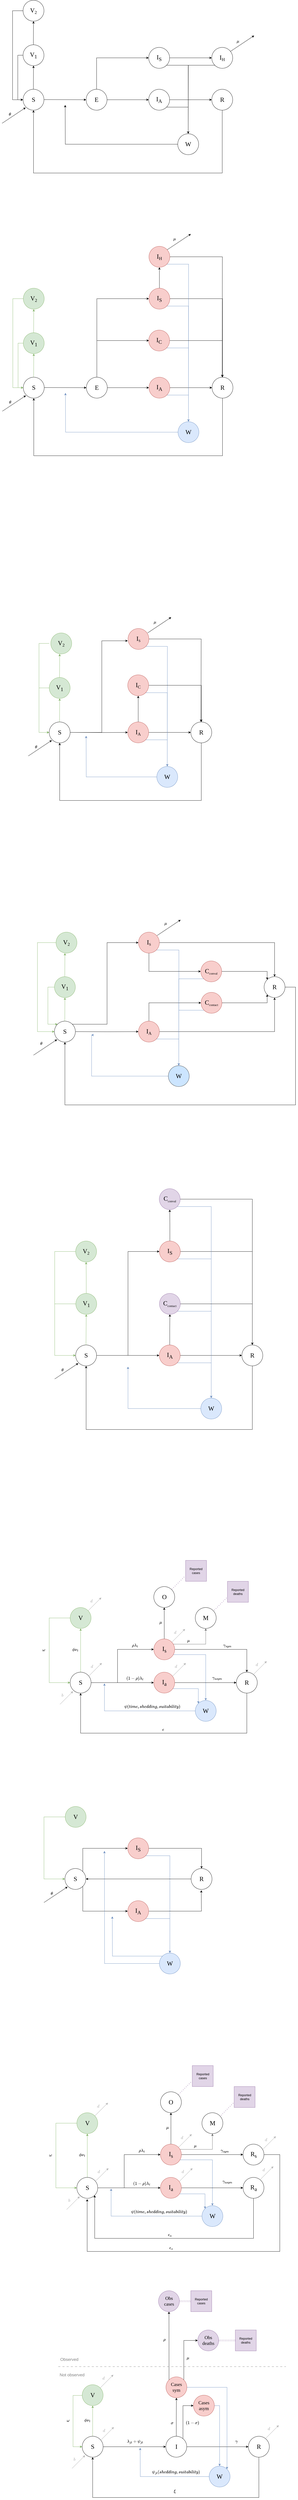 <mxfile version="24.7.6">
  <diagram name="Page-1" id="TaxrJri_RZW040NiAB-7">
    <mxGraphModel dx="1242" dy="782" grid="1" gridSize="10" guides="1" tooltips="1" connect="1" arrows="1" fold="1" page="1" pageScale="1" pageWidth="850" pageHeight="1100" math="1" shadow="0">
      <root>
        <mxCell id="0" />
        <mxCell id="1" parent="0" />
        <mxCell id="Cuj0-8Sw6eqX1igfy-V2-1" value="S" style="ellipse;whiteSpace=wrap;html=1;aspect=fixed;fontSize=24;fontFamily=Verdana;" vertex="1" parent="1">
          <mxGeometry x="399" y="360" width="80" height="80" as="geometry" />
        </mxCell>
        <mxCell id="Cuj0-8Sw6eqX1igfy-V2-2" value="" style="edgeStyle=none;orthogonalLoop=1;jettySize=auto;html=1;rounded=0;fontFamily=Verdana;" edge="1" parent="1">
          <mxGeometry width="100" relative="1" as="geometry">
            <mxPoint x="319" y="490" as="sourcePoint" />
            <mxPoint x="409" y="430" as="targetPoint" />
            <Array as="points" />
          </mxGeometry>
        </mxCell>
        <mxCell id="Cuj0-8Sw6eqX1igfy-V2-4" value="" style="edgeStyle=none;orthogonalLoop=1;jettySize=auto;html=1;rounded=0;fontFamily=Verdana;entryX=0;entryY=0.5;entryDx=0;entryDy=0;" edge="1" parent="1" target="Cuj0-8Sw6eqX1igfy-V2-5">
          <mxGeometry width="100" relative="1" as="geometry">
            <mxPoint x="479" y="399.5" as="sourcePoint" />
            <mxPoint x="629" y="400" as="targetPoint" />
            <Array as="points" />
          </mxGeometry>
        </mxCell>
        <mxCell id="Cuj0-8Sw6eqX1igfy-V2-36" style="edgeStyle=orthogonalEdgeStyle;rounded=0;orthogonalLoop=1;jettySize=auto;html=1;" edge="1" parent="1" source="Cuj0-8Sw6eqX1igfy-V2-5" target="Cuj0-8Sw6eqX1igfy-V2-27">
          <mxGeometry relative="1" as="geometry" />
        </mxCell>
        <mxCell id="Cuj0-8Sw6eqX1igfy-V2-43" style="edgeStyle=orthogonalEdgeStyle;rounded=0;orthogonalLoop=1;jettySize=auto;html=1;entryX=0;entryY=0.5;entryDx=0;entryDy=0;" edge="1" parent="1" source="Cuj0-8Sw6eqX1igfy-V2-5" target="Cuj0-8Sw6eqX1igfy-V2-25">
          <mxGeometry relative="1" as="geometry">
            <Array as="points">
              <mxPoint x="680" y="240" />
            </Array>
          </mxGeometry>
        </mxCell>
        <mxCell id="Cuj0-8Sw6eqX1igfy-V2-5" value="E" style="ellipse;whiteSpace=wrap;html=1;aspect=fixed;fontSize=24;fontFamily=Verdana;" vertex="1" parent="1">
          <mxGeometry x="640" y="360" width="80" height="80" as="geometry" />
        </mxCell>
        <mxCell id="Cuj0-8Sw6eqX1igfy-V2-13" value="$$ \theta $$" style="text;html=1;align=center;verticalAlign=middle;whiteSpace=wrap;rounded=0;rotation=0;fontSize=16;fontFamily=Verdana;" vertex="1" parent="1">
          <mxGeometry x="339" y="440" width="20" height="30" as="geometry" />
        </mxCell>
        <mxCell id="Cuj0-8Sw6eqX1igfy-V2-16" value="" style="edgeStyle=none;orthogonalLoop=1;jettySize=auto;html=1;rounded=0;fontFamily=Verdana;" edge="1" parent="1">
          <mxGeometry width="100" relative="1" as="geometry">
            <mxPoint x="438.5" y="360" as="sourcePoint" />
            <mxPoint x="439" y="270" as="targetPoint" />
            <Array as="points" />
          </mxGeometry>
        </mxCell>
        <mxCell id="Cuj0-8Sw6eqX1igfy-V2-22" style="edgeStyle=orthogonalEdgeStyle;rounded=0;orthogonalLoop=1;jettySize=auto;html=1;entryX=0;entryY=0.5;entryDx=0;entryDy=0;fontFamily=Verdana;" edge="1" parent="1" source="Cuj0-8Sw6eqX1igfy-V2-17" target="Cuj0-8Sw6eqX1igfy-V2-1">
          <mxGeometry relative="1" as="geometry">
            <Array as="points">
              <mxPoint x="379" y="230" />
              <mxPoint x="379" y="400" />
            </Array>
          </mxGeometry>
        </mxCell>
        <mxCell id="Cuj0-8Sw6eqX1igfy-V2-17" value="V&lt;sub&gt;1&lt;/sub&gt;" style="ellipse;whiteSpace=wrap;html=1;aspect=fixed;fontSize=24;fontFamily=Verdana;" vertex="1" parent="1">
          <mxGeometry x="399" y="190" width="80" height="80" as="geometry" />
        </mxCell>
        <mxCell id="Cuj0-8Sw6eqX1igfy-V2-19" value="" style="edgeStyle=none;orthogonalLoop=1;jettySize=auto;html=1;rounded=0;fontFamily=Verdana;" edge="1" parent="1">
          <mxGeometry width="100" relative="1" as="geometry">
            <mxPoint x="438.5" y="190" as="sourcePoint" />
            <mxPoint x="439" y="100" as="targetPoint" />
            <Array as="points" />
          </mxGeometry>
        </mxCell>
        <mxCell id="Cuj0-8Sw6eqX1igfy-V2-23" style="edgeStyle=orthogonalEdgeStyle;rounded=0;orthogonalLoop=1;jettySize=auto;html=1;entryX=0;entryY=0.5;entryDx=0;entryDy=0;fontFamily=Verdana;" edge="1" parent="1" source="Cuj0-8Sw6eqX1igfy-V2-20" target="Cuj0-8Sw6eqX1igfy-V2-1">
          <mxGeometry relative="1" as="geometry">
            <Array as="points">
              <mxPoint x="359" y="60" />
              <mxPoint x="359" y="400" />
            </Array>
          </mxGeometry>
        </mxCell>
        <mxCell id="Cuj0-8Sw6eqX1igfy-V2-20" value="V&lt;span style=&quot;font-size: 20px;&quot;&gt;&lt;sub&gt;2&lt;/sub&gt;&lt;/span&gt;" style="ellipse;whiteSpace=wrap;html=1;aspect=fixed;fontSize=24;fontFamily=Verdana;" vertex="1" parent="1">
          <mxGeometry x="399" y="20" width="80" height="80" as="geometry" />
        </mxCell>
        <mxCell id="Cuj0-8Sw6eqX1igfy-V2-45" style="edgeStyle=orthogonalEdgeStyle;rounded=0;orthogonalLoop=1;jettySize=auto;html=1;entryX=0;entryY=0.5;entryDx=0;entryDy=0;" edge="1" parent="1" source="Cuj0-8Sw6eqX1igfy-V2-25" target="Cuj0-8Sw6eqX1igfy-V2-28">
          <mxGeometry relative="1" as="geometry">
            <mxPoint x="1110" y="240" as="targetPoint" />
          </mxGeometry>
        </mxCell>
        <mxCell id="Cuj0-8Sw6eqX1igfy-V2-48" style="edgeStyle=orthogonalEdgeStyle;rounded=0;orthogonalLoop=1;jettySize=auto;html=1;exitX=1;exitY=1;exitDx=0;exitDy=0;entryX=0.5;entryY=0;entryDx=0;entryDy=0;" edge="1" parent="1" source="Cuj0-8Sw6eqX1igfy-V2-25" target="Cuj0-8Sw6eqX1igfy-V2-46">
          <mxGeometry relative="1" as="geometry">
            <mxPoint x="1030" y="440" as="targetPoint" />
            <Array as="points">
              <mxPoint x="1030" y="268" />
            </Array>
          </mxGeometry>
        </mxCell>
        <mxCell id="Cuj0-8Sw6eqX1igfy-V2-25" value="I&lt;sub&gt;S&lt;/sub&gt;" style="ellipse;whiteSpace=wrap;html=1;aspect=fixed;fontSize=24;fontFamily=Verdana;" vertex="1" parent="1">
          <mxGeometry x="879" y="200" width="80" height="80" as="geometry" />
        </mxCell>
        <mxCell id="Cuj0-8Sw6eqX1igfy-V2-37" style="edgeStyle=orthogonalEdgeStyle;rounded=0;orthogonalLoop=1;jettySize=auto;html=1;entryX=0;entryY=0.5;entryDx=0;entryDy=0;" edge="1" parent="1" source="Cuj0-8Sw6eqX1igfy-V2-27" target="Cuj0-8Sw6eqX1igfy-V2-33">
          <mxGeometry relative="1" as="geometry" />
        </mxCell>
        <mxCell id="Cuj0-8Sw6eqX1igfy-V2-47" style="edgeStyle=orthogonalEdgeStyle;rounded=0;orthogonalLoop=1;jettySize=auto;html=1;exitX=1;exitY=1;exitDx=0;exitDy=0;entryX=0.5;entryY=0;entryDx=0;entryDy=0;" edge="1" parent="1" source="Cuj0-8Sw6eqX1igfy-V2-27" target="Cuj0-8Sw6eqX1igfy-V2-46">
          <mxGeometry relative="1" as="geometry" />
        </mxCell>
        <mxCell id="Cuj0-8Sw6eqX1igfy-V2-27" value="I&lt;sub&gt;A&lt;/sub&gt;" style="ellipse;whiteSpace=wrap;html=1;aspect=fixed;fontSize=24;fontFamily=Verdana;" vertex="1" parent="1">
          <mxGeometry x="879" y="360" width="80" height="80" as="geometry" />
        </mxCell>
        <mxCell id="Cuj0-8Sw6eqX1igfy-V2-49" style="edgeStyle=orthogonalEdgeStyle;rounded=0;orthogonalLoop=1;jettySize=auto;html=1;exitX=0;exitY=1;exitDx=0;exitDy=0;" edge="1" parent="1" source="Cuj0-8Sw6eqX1igfy-V2-28">
          <mxGeometry relative="1" as="geometry">
            <mxPoint x="1030" y="540" as="targetPoint" />
          </mxGeometry>
        </mxCell>
        <mxCell id="Cuj0-8Sw6eqX1igfy-V2-28" value="I&lt;span style=&quot;font-size: 20px;&quot;&gt;&lt;sub&gt;H&lt;/sub&gt;&lt;/span&gt;" style="ellipse;whiteSpace=wrap;html=1;aspect=fixed;fontSize=24;fontFamily=Verdana;" vertex="1" parent="1">
          <mxGeometry x="1120" y="200" width="80" height="80" as="geometry" />
        </mxCell>
        <mxCell id="Cuj0-8Sw6eqX1igfy-V2-32" value="$$ \mu $$" style="text;html=1;align=center;verticalAlign=middle;whiteSpace=wrap;rounded=0;rotation=0;fontSize=16;fontFamily=Verdana;" vertex="1" parent="1">
          <mxGeometry x="1210" y="160" width="20" height="30" as="geometry" />
        </mxCell>
        <mxCell id="Cuj0-8Sw6eqX1igfy-V2-34" style="edgeStyle=orthogonalEdgeStyle;rounded=0;orthogonalLoop=1;jettySize=auto;html=1;entryX=0.5;entryY=1;entryDx=0;entryDy=0;" edge="1" parent="1" source="Cuj0-8Sw6eqX1igfy-V2-33" target="Cuj0-8Sw6eqX1igfy-V2-1">
          <mxGeometry relative="1" as="geometry">
            <Array as="points">
              <mxPoint x="1160" y="680" />
              <mxPoint x="439" y="680" />
            </Array>
          </mxGeometry>
        </mxCell>
        <mxCell id="Cuj0-8Sw6eqX1igfy-V2-33" value="R" style="ellipse;whiteSpace=wrap;html=1;aspect=fixed;fontSize=24;fontFamily=Verdana;" vertex="1" parent="1">
          <mxGeometry x="1120" y="360" width="80" height="80" as="geometry" />
        </mxCell>
        <mxCell id="Cuj0-8Sw6eqX1igfy-V2-41" value="" style="edgeStyle=none;orthogonalLoop=1;jettySize=auto;html=1;rounded=0;fontFamily=Verdana;" edge="1" parent="1">
          <mxGeometry width="100" relative="1" as="geometry">
            <mxPoint x="1192" y="215" as="sourcePoint" />
            <mxPoint x="1282" y="155" as="targetPoint" />
            <Array as="points" />
          </mxGeometry>
        </mxCell>
        <mxCell id="Cuj0-8Sw6eqX1igfy-V2-50" style="edgeStyle=orthogonalEdgeStyle;rounded=0;orthogonalLoop=1;jettySize=auto;html=1;" edge="1" parent="1" source="Cuj0-8Sw6eqX1igfy-V2-46">
          <mxGeometry relative="1" as="geometry">
            <mxPoint x="560" y="420" as="targetPoint" />
          </mxGeometry>
        </mxCell>
        <mxCell id="Cuj0-8Sw6eqX1igfy-V2-46" value="W" style="ellipse;whiteSpace=wrap;html=1;aspect=fixed;fontSize=24;fontFamily=Verdana;" vertex="1" parent="1">
          <mxGeometry x="990" y="530" width="80" height="80" as="geometry" />
        </mxCell>
        <mxCell id="Cuj0-8Sw6eqX1igfy-V2-51" value="S" style="ellipse;whiteSpace=wrap;html=1;aspect=fixed;fontSize=24;fontFamily=Verdana;" vertex="1" parent="1">
          <mxGeometry x="400" y="1460" width="80" height="80" as="geometry" />
        </mxCell>
        <mxCell id="Cuj0-8Sw6eqX1igfy-V2-52" value="" style="edgeStyle=none;orthogonalLoop=1;jettySize=auto;html=1;rounded=0;fontFamily=Verdana;" edge="1" parent="1">
          <mxGeometry width="100" relative="1" as="geometry">
            <mxPoint x="320" y="1590" as="sourcePoint" />
            <mxPoint x="410" y="1530" as="targetPoint" />
            <Array as="points" />
          </mxGeometry>
        </mxCell>
        <mxCell id="Cuj0-8Sw6eqX1igfy-V2-53" value="" style="edgeStyle=none;orthogonalLoop=1;jettySize=auto;html=1;rounded=0;fontFamily=Verdana;entryX=0;entryY=0.5;entryDx=0;entryDy=0;" edge="1" parent="1" target="Cuj0-8Sw6eqX1igfy-V2-56">
          <mxGeometry width="100" relative="1" as="geometry">
            <mxPoint x="480" y="1499.5" as="sourcePoint" />
            <mxPoint x="630" y="1500" as="targetPoint" />
            <Array as="points" />
          </mxGeometry>
        </mxCell>
        <mxCell id="Cuj0-8Sw6eqX1igfy-V2-54" style="edgeStyle=orthogonalEdgeStyle;rounded=0;orthogonalLoop=1;jettySize=auto;html=1;" edge="1" parent="1" source="Cuj0-8Sw6eqX1igfy-V2-56" target="Cuj0-8Sw6eqX1igfy-V2-69">
          <mxGeometry relative="1" as="geometry" />
        </mxCell>
        <mxCell id="Cuj0-8Sw6eqX1igfy-V2-55" style="edgeStyle=orthogonalEdgeStyle;rounded=0;orthogonalLoop=1;jettySize=auto;html=1;entryX=0;entryY=0.5;entryDx=0;entryDy=0;" edge="1" parent="1" source="Cuj0-8Sw6eqX1igfy-V2-56" target="Cuj0-8Sw6eqX1igfy-V2-66">
          <mxGeometry relative="1" as="geometry">
            <Array as="points">
              <mxPoint x="681" y="1160" />
            </Array>
          </mxGeometry>
        </mxCell>
        <mxCell id="Cuj0-8Sw6eqX1igfy-V2-56" value="E" style="ellipse;whiteSpace=wrap;html=1;aspect=fixed;fontSize=24;fontFamily=Verdana;" vertex="1" parent="1">
          <mxGeometry x="641" y="1460" width="80" height="80" as="geometry" />
        </mxCell>
        <mxCell id="Cuj0-8Sw6eqX1igfy-V2-57" value="$$ \theta $$" style="text;html=1;align=center;verticalAlign=middle;whiteSpace=wrap;rounded=0;rotation=0;fontSize=16;fontFamily=Verdana;" vertex="1" parent="1">
          <mxGeometry x="340" y="1540" width="20" height="30" as="geometry" />
        </mxCell>
        <mxCell id="Cuj0-8Sw6eqX1igfy-V2-58" value="" style="edgeStyle=none;orthogonalLoop=1;jettySize=auto;html=1;rounded=0;fontFamily=Verdana;fillColor=#d5e8d4;strokeColor=#82b366;" edge="1" parent="1">
          <mxGeometry width="100" relative="1" as="geometry">
            <mxPoint x="439.5" y="1460" as="sourcePoint" />
            <mxPoint x="440" y="1370" as="targetPoint" />
            <Array as="points" />
          </mxGeometry>
        </mxCell>
        <mxCell id="Cuj0-8Sw6eqX1igfy-V2-59" style="edgeStyle=orthogonalEdgeStyle;rounded=0;orthogonalLoop=1;jettySize=auto;html=1;entryX=0;entryY=0.5;entryDx=0;entryDy=0;fontFamily=Verdana;fillColor=#d5e8d4;strokeColor=#82b366;" edge="1" parent="1" source="Cuj0-8Sw6eqX1igfy-V2-60" target="Cuj0-8Sw6eqX1igfy-V2-51">
          <mxGeometry relative="1" as="geometry">
            <Array as="points">
              <mxPoint x="380" y="1330" />
              <mxPoint x="380" y="1500" />
            </Array>
          </mxGeometry>
        </mxCell>
        <mxCell id="Cuj0-8Sw6eqX1igfy-V2-60" value="V&lt;sub&gt;1&lt;/sub&gt;" style="ellipse;whiteSpace=wrap;html=1;aspect=fixed;fontSize=24;fontFamily=Verdana;fillColor=#d5e8d4;strokeColor=#82b366;" vertex="1" parent="1">
          <mxGeometry x="400" y="1290" width="80" height="80" as="geometry" />
        </mxCell>
        <mxCell id="Cuj0-8Sw6eqX1igfy-V2-61" value="" style="edgeStyle=none;orthogonalLoop=1;jettySize=auto;html=1;rounded=0;fontFamily=Verdana;fillColor=#d5e8d4;strokeColor=#82b366;" edge="1" parent="1">
          <mxGeometry width="100" relative="1" as="geometry">
            <mxPoint x="439.5" y="1290" as="sourcePoint" />
            <mxPoint x="440" y="1200" as="targetPoint" />
            <Array as="points" />
          </mxGeometry>
        </mxCell>
        <mxCell id="Cuj0-8Sw6eqX1igfy-V2-62" style="edgeStyle=orthogonalEdgeStyle;rounded=0;orthogonalLoop=1;jettySize=auto;html=1;entryX=0;entryY=0.5;entryDx=0;entryDy=0;fontFamily=Verdana;fillColor=#d5e8d4;strokeColor=#82b366;" edge="1" parent="1" source="Cuj0-8Sw6eqX1igfy-V2-63" target="Cuj0-8Sw6eqX1igfy-V2-51">
          <mxGeometry relative="1" as="geometry">
            <Array as="points">
              <mxPoint x="360" y="1160" />
              <mxPoint x="360" y="1500" />
            </Array>
          </mxGeometry>
        </mxCell>
        <mxCell id="Cuj0-8Sw6eqX1igfy-V2-63" value="V&lt;span style=&quot;font-size: 20px;&quot;&gt;&lt;sub&gt;2&lt;/sub&gt;&lt;/span&gt;" style="ellipse;whiteSpace=wrap;html=1;aspect=fixed;fontSize=24;fontFamily=Verdana;fillColor=#d5e8d4;strokeColor=#82b366;" vertex="1" parent="1">
          <mxGeometry x="400" y="1120" width="80" height="80" as="geometry" />
        </mxCell>
        <mxCell id="Cuj0-8Sw6eqX1igfy-V2-64" style="edgeStyle=orthogonalEdgeStyle;rounded=0;orthogonalLoop=1;jettySize=auto;html=1;entryX=0.5;entryY=1;entryDx=0;entryDy=0;" edge="1" parent="1" source="Cuj0-8Sw6eqX1igfy-V2-66" target="Cuj0-8Sw6eqX1igfy-V2-71">
          <mxGeometry relative="1" as="geometry">
            <mxPoint x="920" y="1050" as="targetPoint" />
          </mxGeometry>
        </mxCell>
        <mxCell id="Cuj0-8Sw6eqX1igfy-V2-65" style="edgeStyle=orthogonalEdgeStyle;rounded=0;orthogonalLoop=1;jettySize=auto;html=1;exitX=1;exitY=1;exitDx=0;exitDy=0;entryX=0.5;entryY=0;entryDx=0;entryDy=0;fillColor=#dae8fc;strokeColor=#6c8ebf;" edge="1" parent="1" source="Cuj0-8Sw6eqX1igfy-V2-66" target="Cuj0-8Sw6eqX1igfy-V2-77">
          <mxGeometry relative="1" as="geometry">
            <mxPoint x="1031" y="1540" as="targetPoint" />
            <Array as="points">
              <mxPoint x="1031" y="1188" />
            </Array>
          </mxGeometry>
        </mxCell>
        <mxCell id="Cuj0-8Sw6eqX1igfy-V2-83" style="edgeStyle=orthogonalEdgeStyle;rounded=0;orthogonalLoop=1;jettySize=auto;html=1;" edge="1" parent="1" source="Cuj0-8Sw6eqX1igfy-V2-66" target="Cuj0-8Sw6eqX1igfy-V2-74">
          <mxGeometry relative="1" as="geometry">
            <mxPoint x="1160" y="1450" as="targetPoint" />
          </mxGeometry>
        </mxCell>
        <mxCell id="Cuj0-8Sw6eqX1igfy-V2-66" value="I&lt;sub&gt;S&lt;/sub&gt;" style="ellipse;whiteSpace=wrap;html=1;aspect=fixed;fontSize=24;fontFamily=Verdana;fillColor=#f8cecc;strokeColor=#b85450;" vertex="1" parent="1">
          <mxGeometry x="880" y="1120" width="80" height="80" as="geometry" />
        </mxCell>
        <mxCell id="Cuj0-8Sw6eqX1igfy-V2-67" style="edgeStyle=orthogonalEdgeStyle;rounded=0;orthogonalLoop=1;jettySize=auto;html=1;entryX=0;entryY=0.5;entryDx=0;entryDy=0;" edge="1" parent="1" source="Cuj0-8Sw6eqX1igfy-V2-69" target="Cuj0-8Sw6eqX1igfy-V2-74">
          <mxGeometry relative="1" as="geometry" />
        </mxCell>
        <mxCell id="Cuj0-8Sw6eqX1igfy-V2-68" style="edgeStyle=orthogonalEdgeStyle;rounded=0;orthogonalLoop=1;jettySize=auto;html=1;exitX=1;exitY=1;exitDx=0;exitDy=0;entryX=0.5;entryY=0;entryDx=0;entryDy=0;fillColor=#dae8fc;strokeColor=#6c8ebf;" edge="1" parent="1" source="Cuj0-8Sw6eqX1igfy-V2-69" target="Cuj0-8Sw6eqX1igfy-V2-77">
          <mxGeometry relative="1" as="geometry" />
        </mxCell>
        <mxCell id="Cuj0-8Sw6eqX1igfy-V2-69" value="I&lt;sub&gt;A&lt;/sub&gt;" style="ellipse;whiteSpace=wrap;html=1;aspect=fixed;fontSize=24;fontFamily=Verdana;fillColor=#f8cecc;strokeColor=#b85450;" vertex="1" parent="1">
          <mxGeometry x="880" y="1460" width="80" height="80" as="geometry" />
        </mxCell>
        <mxCell id="Cuj0-8Sw6eqX1igfy-V2-70" style="edgeStyle=orthogonalEdgeStyle;rounded=0;orthogonalLoop=1;jettySize=auto;html=1;exitX=0;exitY=1;exitDx=0;exitDy=0;fillColor=#dae8fc;strokeColor=#6c8ebf;" edge="1" parent="1" source="Cuj0-8Sw6eqX1igfy-V2-71">
          <mxGeometry relative="1" as="geometry">
            <mxPoint x="1031" y="1640" as="targetPoint" />
          </mxGeometry>
        </mxCell>
        <mxCell id="Cuj0-8Sw6eqX1igfy-V2-84" style="edgeStyle=orthogonalEdgeStyle;rounded=0;orthogonalLoop=1;jettySize=auto;html=1;" edge="1" parent="1" source="Cuj0-8Sw6eqX1igfy-V2-71">
          <mxGeometry relative="1" as="geometry">
            <mxPoint x="1160" y="1460" as="targetPoint" />
          </mxGeometry>
        </mxCell>
        <mxCell id="Cuj0-8Sw6eqX1igfy-V2-71" value="I&lt;span style=&quot;font-size: 20px;&quot;&gt;&lt;sub&gt;H&lt;/sub&gt;&lt;/span&gt;" style="ellipse;whiteSpace=wrap;html=1;aspect=fixed;fontSize=24;fontFamily=Verdana;fillColor=#f8cecc;strokeColor=#b85450;" vertex="1" parent="1">
          <mxGeometry x="880" y="960" width="80" height="80" as="geometry" />
        </mxCell>
        <mxCell id="Cuj0-8Sw6eqX1igfy-V2-72" value="$$ \mu $$" style="text;html=1;align=center;verticalAlign=middle;whiteSpace=wrap;rounded=0;rotation=0;fontSize=16;fontFamily=Verdana;" vertex="1" parent="1">
          <mxGeometry x="968" y="915" width="20" height="30" as="geometry" />
        </mxCell>
        <mxCell id="Cuj0-8Sw6eqX1igfy-V2-73" style="edgeStyle=orthogonalEdgeStyle;rounded=0;orthogonalLoop=1;jettySize=auto;html=1;entryX=0.5;entryY=1;entryDx=0;entryDy=0;" edge="1" parent="1" source="Cuj0-8Sw6eqX1igfy-V2-74" target="Cuj0-8Sw6eqX1igfy-V2-51">
          <mxGeometry relative="1" as="geometry">
            <Array as="points">
              <mxPoint x="1161" y="1760" />
              <mxPoint x="440" y="1760" />
            </Array>
          </mxGeometry>
        </mxCell>
        <mxCell id="Cuj0-8Sw6eqX1igfy-V2-74" value="R" style="ellipse;whiteSpace=wrap;html=1;aspect=fixed;fontSize=24;fontFamily=Verdana;" vertex="1" parent="1">
          <mxGeometry x="1121" y="1460" width="80" height="80" as="geometry" />
        </mxCell>
        <mxCell id="Cuj0-8Sw6eqX1igfy-V2-75" value="" style="edgeStyle=none;orthogonalLoop=1;jettySize=auto;html=1;rounded=0;fontFamily=Verdana;" edge="1" parent="1">
          <mxGeometry width="100" relative="1" as="geometry">
            <mxPoint x="950" y="973" as="sourcePoint" />
            <mxPoint x="1040" y="913" as="targetPoint" />
            <Array as="points" />
          </mxGeometry>
        </mxCell>
        <mxCell id="Cuj0-8Sw6eqX1igfy-V2-76" style="edgeStyle=orthogonalEdgeStyle;rounded=0;orthogonalLoop=1;jettySize=auto;html=1;fillColor=#dae8fc;strokeColor=#6c8ebf;" edge="1" parent="1" source="Cuj0-8Sw6eqX1igfy-V2-77">
          <mxGeometry relative="1" as="geometry">
            <mxPoint x="561" y="1520" as="targetPoint" />
          </mxGeometry>
        </mxCell>
        <mxCell id="Cuj0-8Sw6eqX1igfy-V2-77" value="W" style="ellipse;whiteSpace=wrap;html=1;aspect=fixed;fontSize=24;fontFamily=Verdana;fillColor=#dae8fc;strokeColor=#6c8ebf;" vertex="1" parent="1">
          <mxGeometry x="991" y="1630" width="80" height="80" as="geometry" />
        </mxCell>
        <mxCell id="Cuj0-8Sw6eqX1igfy-V2-81" style="edgeStyle=orthogonalEdgeStyle;rounded=0;orthogonalLoop=1;jettySize=auto;html=1;" edge="1" parent="1" source="Cuj0-8Sw6eqX1igfy-V2-78" target="Cuj0-8Sw6eqX1igfy-V2-74">
          <mxGeometry relative="1" as="geometry" />
        </mxCell>
        <mxCell id="Cuj0-8Sw6eqX1igfy-V2-82" style="edgeStyle=orthogonalEdgeStyle;rounded=0;orthogonalLoop=1;jettySize=auto;html=1;exitX=1;exitY=1;exitDx=0;exitDy=0;fillColor=#dae8fc;strokeColor=#6c8ebf;" edge="1" parent="1" source="Cuj0-8Sw6eqX1igfy-V2-78" target="Cuj0-8Sw6eqX1igfy-V2-77">
          <mxGeometry relative="1" as="geometry" />
        </mxCell>
        <mxCell id="Cuj0-8Sw6eqX1igfy-V2-78" value="I&lt;sub&gt;C&lt;/sub&gt;" style="ellipse;whiteSpace=wrap;html=1;aspect=fixed;fontSize=24;fontFamily=Verdana;fillColor=#f8cecc;strokeColor=#b85450;" vertex="1" parent="1">
          <mxGeometry x="879" y="1280" width="80" height="80" as="geometry" />
        </mxCell>
        <mxCell id="Cuj0-8Sw6eqX1igfy-V2-80" style="edgeStyle=orthogonalEdgeStyle;rounded=0;orthogonalLoop=1;jettySize=auto;html=1;" edge="1" parent="1">
          <mxGeometry relative="1" as="geometry">
            <Array as="points">
              <mxPoint x="681" y="1320" />
              <mxPoint x="880" y="1320" />
            </Array>
            <mxPoint x="681" y="1460" as="sourcePoint" />
            <mxPoint x="880" y="1320" as="targetPoint" />
          </mxGeometry>
        </mxCell>
        <mxCell id="Cuj0-8Sw6eqX1igfy-V2-118" value="S" style="ellipse;whiteSpace=wrap;html=1;aspect=fixed;fontSize=24;fontFamily=Verdana;" vertex="1" parent="1">
          <mxGeometry x="499" y="2777" width="80" height="80" as="geometry" />
        </mxCell>
        <mxCell id="Cuj0-8Sw6eqX1igfy-V2-119" value="" style="edgeStyle=none;orthogonalLoop=1;jettySize=auto;html=1;rounded=0;fontFamily=Verdana;" edge="1" parent="1">
          <mxGeometry width="100" relative="1" as="geometry">
            <mxPoint x="419" y="2907" as="sourcePoint" />
            <mxPoint x="509" y="2847" as="targetPoint" />
            <Array as="points" />
          </mxGeometry>
        </mxCell>
        <mxCell id="Cuj0-8Sw6eqX1igfy-V2-121" style="edgeStyle=orthogonalEdgeStyle;rounded=0;orthogonalLoop=1;jettySize=auto;html=1;" edge="1" parent="1" target="Cuj0-8Sw6eqX1igfy-V2-137">
          <mxGeometry relative="1" as="geometry">
            <mxPoint x="580" y="2817" as="sourcePoint" />
          </mxGeometry>
        </mxCell>
        <mxCell id="Cuj0-8Sw6eqX1igfy-V2-122" style="edgeStyle=orthogonalEdgeStyle;rounded=0;orthogonalLoop=1;jettySize=auto;html=1;entryX=0;entryY=0.5;entryDx=0;entryDy=0;exitX=1;exitY=0.5;exitDx=0;exitDy=0;" edge="1" parent="1" source="Cuj0-8Sw6eqX1igfy-V2-118">
          <mxGeometry relative="1" as="geometry">
            <Array as="points">
              <mxPoint x="700" y="2817" />
              <mxPoint x="700" y="2467" />
            </Array>
            <mxPoint x="590" y="2807" as="sourcePoint" />
            <mxPoint x="799" y="2467" as="targetPoint" />
          </mxGeometry>
        </mxCell>
        <mxCell id="Cuj0-8Sw6eqX1igfy-V2-124" value="$$ \theta $$" style="text;html=1;align=center;verticalAlign=middle;whiteSpace=wrap;rounded=0;rotation=0;fontSize=16;fontFamily=Verdana;" vertex="1" parent="1">
          <mxGeometry x="439" y="2857" width="20" height="30" as="geometry" />
        </mxCell>
        <mxCell id="Cuj0-8Sw6eqX1igfy-V2-125" value="" style="edgeStyle=none;orthogonalLoop=1;jettySize=auto;html=1;rounded=0;fontFamily=Verdana;fillColor=#d5e8d4;strokeColor=#82b366;" edge="1" parent="1">
          <mxGeometry width="100" relative="1" as="geometry">
            <mxPoint x="538.5" y="2777" as="sourcePoint" />
            <mxPoint x="539" y="2687" as="targetPoint" />
            <Array as="points" />
          </mxGeometry>
        </mxCell>
        <mxCell id="Cuj0-8Sw6eqX1igfy-V2-126" style="edgeStyle=orthogonalEdgeStyle;rounded=0;orthogonalLoop=1;jettySize=auto;html=1;entryX=0;entryY=0.5;entryDx=0;entryDy=0;fontFamily=Verdana;fillColor=#d5e8d4;strokeColor=#82b366;" edge="1" parent="1" source="Cuj0-8Sw6eqX1igfy-V2-127" target="Cuj0-8Sw6eqX1igfy-V2-118">
          <mxGeometry relative="1" as="geometry">
            <Array as="points">
              <mxPoint x="460" y="2647" />
              <mxPoint x="460" y="2817" />
            </Array>
          </mxGeometry>
        </mxCell>
        <mxCell id="Cuj0-8Sw6eqX1igfy-V2-127" value="V&lt;sub&gt;1&lt;/sub&gt;" style="ellipse;whiteSpace=wrap;html=1;aspect=fixed;fontSize=24;fontFamily=Verdana;fillColor=#d5e8d4;strokeColor=#82b366;" vertex="1" parent="1">
          <mxGeometry x="499" y="2607" width="80" height="80" as="geometry" />
        </mxCell>
        <mxCell id="Cuj0-8Sw6eqX1igfy-V2-128" value="" style="edgeStyle=none;orthogonalLoop=1;jettySize=auto;html=1;rounded=0;fontFamily=Verdana;fillColor=#d5e8d4;strokeColor=#82b366;" edge="1" parent="1">
          <mxGeometry width="100" relative="1" as="geometry">
            <mxPoint x="538.5" y="2607" as="sourcePoint" />
            <mxPoint x="539" y="2517" as="targetPoint" />
            <Array as="points" />
          </mxGeometry>
        </mxCell>
        <mxCell id="Cuj0-8Sw6eqX1igfy-V2-129" style="edgeStyle=orthogonalEdgeStyle;rounded=0;orthogonalLoop=1;jettySize=auto;html=1;entryX=0;entryY=0.5;entryDx=0;entryDy=0;fontFamily=Verdana;fillColor=#d5e8d4;strokeColor=#82b366;" edge="1" parent="1" target="Cuj0-8Sw6eqX1igfy-V2-118">
          <mxGeometry relative="1" as="geometry">
            <Array as="points">
              <mxPoint x="460" y="2477" />
              <mxPoint x="460" y="2817" />
            </Array>
            <mxPoint x="499" y="2477" as="sourcePoint" />
          </mxGeometry>
        </mxCell>
        <mxCell id="Cuj0-8Sw6eqX1igfy-V2-130" value="V&lt;span style=&quot;font-size: 20px;&quot;&gt;&lt;sub&gt;2&lt;/sub&gt;&lt;/span&gt;" style="ellipse;whiteSpace=wrap;html=1;aspect=fixed;fontSize=24;fontFamily=Verdana;fillColor=#d5e8d4;strokeColor=#82b366;" vertex="1" parent="1">
          <mxGeometry x="505" y="2437" width="80" height="80" as="geometry" />
        </mxCell>
        <mxCell id="Cuj0-8Sw6eqX1igfy-V2-135" style="edgeStyle=orthogonalEdgeStyle;rounded=0;orthogonalLoop=1;jettySize=auto;html=1;entryX=0;entryY=0.5;entryDx=0;entryDy=0;" edge="1" parent="1" source="Cuj0-8Sw6eqX1igfy-V2-137" target="Cuj0-8Sw6eqX1igfy-V2-143">
          <mxGeometry relative="1" as="geometry" />
        </mxCell>
        <mxCell id="Cuj0-8Sw6eqX1igfy-V2-136" style="edgeStyle=orthogonalEdgeStyle;rounded=0;orthogonalLoop=1;jettySize=auto;html=1;exitX=1;exitY=1;exitDx=0;exitDy=0;entryX=0.5;entryY=0;entryDx=0;entryDy=0;fillColor=#dae8fc;strokeColor=#6c8ebf;" edge="1" parent="1" source="Cuj0-8Sw6eqX1igfy-V2-137" target="Cuj0-8Sw6eqX1igfy-V2-146">
          <mxGeometry relative="1" as="geometry" />
        </mxCell>
        <mxCell id="Cuj0-8Sw6eqX1igfy-V2-152" style="edgeStyle=orthogonalEdgeStyle;rounded=0;orthogonalLoop=1;jettySize=auto;html=1;entryX=0.5;entryY=1;entryDx=0;entryDy=0;" edge="1" parent="1" source="Cuj0-8Sw6eqX1igfy-V2-137" target="Cuj0-8Sw6eqX1igfy-V2-149">
          <mxGeometry relative="1" as="geometry" />
        </mxCell>
        <mxCell id="Cuj0-8Sw6eqX1igfy-V2-137" value="I&lt;span style=&quot;font-size: 20px;&quot;&gt;&lt;sub&gt;A&lt;/sub&gt;&lt;/span&gt;" style="ellipse;whiteSpace=wrap;html=1;aspect=fixed;fontSize=24;fontFamily=Verdana;fillColor=#f8cecc;strokeColor=#b85450;" vertex="1" parent="1">
          <mxGeometry x="799" y="2777" width="80" height="80" as="geometry" />
        </mxCell>
        <mxCell id="Cuj0-8Sw6eqX1igfy-V2-138" style="edgeStyle=orthogonalEdgeStyle;rounded=0;orthogonalLoop=1;jettySize=auto;html=1;exitX=0;exitY=1;exitDx=0;exitDy=0;fillColor=#dae8fc;strokeColor=#6c8ebf;" edge="1" parent="1" source="Cuj0-8Sw6eqX1igfy-V2-140">
          <mxGeometry relative="1" as="geometry">
            <mxPoint x="950" y="2957" as="targetPoint" />
          </mxGeometry>
        </mxCell>
        <mxCell id="Cuj0-8Sw6eqX1igfy-V2-139" style="edgeStyle=orthogonalEdgeStyle;rounded=0;orthogonalLoop=1;jettySize=auto;html=1;" edge="1" parent="1" source="Cuj0-8Sw6eqX1igfy-V2-140">
          <mxGeometry relative="1" as="geometry">
            <mxPoint x="1079" y="2777" as="targetPoint" />
          </mxGeometry>
        </mxCell>
        <mxCell id="Cuj0-8Sw6eqX1igfy-V2-140" value="I&lt;span style=&quot;font-size: 16.667px;&quot;&gt;&lt;sub&gt;S&lt;/sub&gt;&lt;/span&gt;" style="ellipse;whiteSpace=wrap;html=1;aspect=fixed;fontSize=24;fontFamily=Verdana;fillColor=#f8cecc;strokeColor=#b85450;" vertex="1" parent="1">
          <mxGeometry x="800" y="2420" width="80" height="80" as="geometry" />
        </mxCell>
        <mxCell id="Cuj0-8Sw6eqX1igfy-V2-141" value="$$ \mu $$" style="text;html=1;align=center;verticalAlign=middle;whiteSpace=wrap;rounded=0;rotation=0;fontSize=16;fontFamily=Verdana;" vertex="1" parent="1">
          <mxGeometry x="893" y="2379" width="20" height="30" as="geometry" />
        </mxCell>
        <mxCell id="Cuj0-8Sw6eqX1igfy-V2-142" style="edgeStyle=orthogonalEdgeStyle;rounded=0;orthogonalLoop=1;jettySize=auto;html=1;entryX=0.5;entryY=1;entryDx=0;entryDy=0;" edge="1" parent="1" source="Cuj0-8Sw6eqX1igfy-V2-143" target="Cuj0-8Sw6eqX1igfy-V2-118">
          <mxGeometry relative="1" as="geometry">
            <Array as="points">
              <mxPoint x="1080" y="3077" />
              <mxPoint x="539" y="3077" />
            </Array>
          </mxGeometry>
        </mxCell>
        <mxCell id="Cuj0-8Sw6eqX1igfy-V2-143" value="R" style="ellipse;whiteSpace=wrap;html=1;aspect=fixed;fontSize=24;fontFamily=Verdana;" vertex="1" parent="1">
          <mxGeometry x="1040" y="2777" width="80" height="80" as="geometry" />
        </mxCell>
        <mxCell id="Cuj0-8Sw6eqX1igfy-V2-144" value="" style="edgeStyle=none;orthogonalLoop=1;jettySize=auto;html=1;rounded=0;fontFamily=Verdana;" edge="1" parent="1">
          <mxGeometry width="100" relative="1" as="geometry">
            <mxPoint x="875" y="2437" as="sourcePoint" />
            <mxPoint x="965" y="2377" as="targetPoint" />
            <Array as="points" />
          </mxGeometry>
        </mxCell>
        <mxCell id="Cuj0-8Sw6eqX1igfy-V2-145" style="edgeStyle=orthogonalEdgeStyle;rounded=0;orthogonalLoop=1;jettySize=auto;html=1;fillColor=#dae8fc;strokeColor=#6c8ebf;" edge="1" parent="1" source="Cuj0-8Sw6eqX1igfy-V2-146">
          <mxGeometry relative="1" as="geometry">
            <mxPoint x="640" y="2830" as="targetPoint" />
          </mxGeometry>
        </mxCell>
        <mxCell id="Cuj0-8Sw6eqX1igfy-V2-146" value="W" style="ellipse;whiteSpace=wrap;html=1;aspect=fixed;fontSize=24;fontFamily=Verdana;fillColor=#dae8fc;strokeColor=#6c8ebf;" vertex="1" parent="1">
          <mxGeometry x="910" y="2947" width="80" height="80" as="geometry" />
        </mxCell>
        <mxCell id="Cuj0-8Sw6eqX1igfy-V2-147" style="edgeStyle=orthogonalEdgeStyle;rounded=0;orthogonalLoop=1;jettySize=auto;html=1;" edge="1" parent="1" source="Cuj0-8Sw6eqX1igfy-V2-149" target="Cuj0-8Sw6eqX1igfy-V2-143">
          <mxGeometry relative="1" as="geometry" />
        </mxCell>
        <mxCell id="Cuj0-8Sw6eqX1igfy-V2-148" style="edgeStyle=orthogonalEdgeStyle;rounded=0;orthogonalLoop=1;jettySize=auto;html=1;exitX=1;exitY=1;exitDx=0;exitDy=0;fillColor=#dae8fc;strokeColor=#6c8ebf;" edge="1" parent="1" source="Cuj0-8Sw6eqX1igfy-V2-149" target="Cuj0-8Sw6eqX1igfy-V2-146">
          <mxGeometry relative="1" as="geometry" />
        </mxCell>
        <mxCell id="Cuj0-8Sw6eqX1igfy-V2-149" value="I&lt;span style=&quot;font-size: 20px;&quot;&gt;&lt;sub&gt;C&lt;/sub&gt;&lt;/span&gt;" style="ellipse;whiteSpace=wrap;html=1;aspect=fixed;fontSize=24;fontFamily=Verdana;fillColor=#f8cecc;strokeColor=#b85450;" vertex="1" parent="1">
          <mxGeometry x="799" y="2597" width="80" height="80" as="geometry" />
        </mxCell>
        <mxCell id="Cuj0-8Sw6eqX1igfy-V2-232" style="edgeStyle=orthogonalEdgeStyle;rounded=0;orthogonalLoop=1;jettySize=auto;html=1;exitX=1;exitY=0;exitDx=0;exitDy=0;entryX=0;entryY=0.5;entryDx=0;entryDy=0;" edge="1" parent="1" source="Cuj0-8Sw6eqX1igfy-V2-193" target="Cuj0-8Sw6eqX1igfy-V2-210">
          <mxGeometry relative="1" as="geometry">
            <Array as="points">
              <mxPoint x="720" y="3932" />
              <mxPoint x="720" y="3620" />
            </Array>
          </mxGeometry>
        </mxCell>
        <mxCell id="Cuj0-8Sw6eqX1igfy-V2-193" value="S" style="ellipse;whiteSpace=wrap;html=1;aspect=fixed;fontSize=24;fontFamily=Verdana;" vertex="1" parent="1">
          <mxGeometry x="519" y="3920" width="80" height="80" as="geometry" />
        </mxCell>
        <mxCell id="Cuj0-8Sw6eqX1igfy-V2-194" value="" style="edgeStyle=none;orthogonalLoop=1;jettySize=auto;html=1;rounded=0;fontFamily=Verdana;" edge="1" parent="1">
          <mxGeometry width="100" relative="1" as="geometry">
            <mxPoint x="439" y="4050" as="sourcePoint" />
            <mxPoint x="529" y="3990" as="targetPoint" />
            <Array as="points" />
          </mxGeometry>
        </mxCell>
        <mxCell id="Cuj0-8Sw6eqX1igfy-V2-195" style="edgeStyle=orthogonalEdgeStyle;rounded=0;orthogonalLoop=1;jettySize=auto;html=1;" edge="1" parent="1" target="Cuj0-8Sw6eqX1igfy-V2-207">
          <mxGeometry relative="1" as="geometry">
            <mxPoint x="600" y="3960" as="sourcePoint" />
          </mxGeometry>
        </mxCell>
        <mxCell id="Cuj0-8Sw6eqX1igfy-V2-197" value="$$ \theta $$" style="text;html=1;align=center;verticalAlign=middle;whiteSpace=wrap;rounded=0;rotation=0;fontSize=16;fontFamily=Verdana;" vertex="1" parent="1">
          <mxGeometry x="459" y="3990" width="20" height="30" as="geometry" />
        </mxCell>
        <mxCell id="Cuj0-8Sw6eqX1igfy-V2-198" value="" style="edgeStyle=none;orthogonalLoop=1;jettySize=auto;html=1;rounded=0;fontFamily=Verdana;fillColor=#d5e8d4;strokeColor=#82b366;" edge="1" parent="1">
          <mxGeometry width="100" relative="1" as="geometry">
            <mxPoint x="558.5" y="3920" as="sourcePoint" />
            <mxPoint x="559" y="3830" as="targetPoint" />
            <Array as="points" />
          </mxGeometry>
        </mxCell>
        <mxCell id="Cuj0-8Sw6eqX1igfy-V2-233" style="edgeStyle=orthogonalEdgeStyle;rounded=0;orthogonalLoop=1;jettySize=auto;html=1;entryX=0;entryY=0;entryDx=0;entryDy=0;fillColor=#d5e8d4;strokeColor=#82b366;" edge="1" parent="1" source="Cuj0-8Sw6eqX1igfy-V2-200" target="Cuj0-8Sw6eqX1igfy-V2-193">
          <mxGeometry relative="1" as="geometry">
            <Array as="points">
              <mxPoint x="494" y="3790" />
              <mxPoint x="494" y="3932" />
            </Array>
          </mxGeometry>
        </mxCell>
        <mxCell id="Cuj0-8Sw6eqX1igfy-V2-200" value="V&lt;sub&gt;1&lt;/sub&gt;" style="ellipse;whiteSpace=wrap;html=1;aspect=fixed;fontSize=24;fontFamily=Verdana;fillColor=#d5e8d4;strokeColor=#82b366;" vertex="1" parent="1">
          <mxGeometry x="519" y="3750" width="80" height="80" as="geometry" />
        </mxCell>
        <mxCell id="Cuj0-8Sw6eqX1igfy-V2-201" value="" style="edgeStyle=none;orthogonalLoop=1;jettySize=auto;html=1;rounded=0;fontFamily=Verdana;fillColor=#d5e8d4;strokeColor=#82b366;" edge="1" parent="1">
          <mxGeometry width="100" relative="1" as="geometry">
            <mxPoint x="558.5" y="3750" as="sourcePoint" />
            <mxPoint x="559" y="3660" as="targetPoint" />
            <Array as="points" />
          </mxGeometry>
        </mxCell>
        <mxCell id="Cuj0-8Sw6eqX1igfy-V2-234" style="edgeStyle=orthogonalEdgeStyle;rounded=0;orthogonalLoop=1;jettySize=auto;html=1;entryX=0;entryY=0.5;entryDx=0;entryDy=0;fillColor=#d5e8d4;strokeColor=#82b366;" edge="1" parent="1" source="Cuj0-8Sw6eqX1igfy-V2-203" target="Cuj0-8Sw6eqX1igfy-V2-193">
          <mxGeometry relative="1" as="geometry">
            <Array as="points">
              <mxPoint x="454" y="3620" />
              <mxPoint x="454" y="3960" />
            </Array>
          </mxGeometry>
        </mxCell>
        <mxCell id="Cuj0-8Sw6eqX1igfy-V2-203" value="V&lt;span style=&quot;font-size: 20px;&quot;&gt;&lt;sub&gt;2&lt;/sub&gt;&lt;/span&gt;" style="ellipse;whiteSpace=wrap;html=1;aspect=fixed;fontSize=24;fontFamily=Verdana;fillColor=#d5e8d4;strokeColor=#82b366;" vertex="1" parent="1">
          <mxGeometry x="525" y="3580" width="80" height="80" as="geometry" />
        </mxCell>
        <mxCell id="Cuj0-8Sw6eqX1igfy-V2-205" style="edgeStyle=orthogonalEdgeStyle;rounded=0;orthogonalLoop=1;jettySize=auto;html=1;exitX=1;exitY=1;exitDx=0;exitDy=0;entryX=0.5;entryY=0;entryDx=0;entryDy=0;fillColor=#dae8fc;strokeColor=#6c8ebf;" edge="1" parent="1" source="Cuj0-8Sw6eqX1igfy-V2-207" target="Cuj0-8Sw6eqX1igfy-V2-216">
          <mxGeometry relative="1" as="geometry" />
        </mxCell>
        <mxCell id="Cuj0-8Sw6eqX1igfy-V2-226" style="edgeStyle=orthogonalEdgeStyle;rounded=0;orthogonalLoop=1;jettySize=auto;html=1;entryX=0.5;entryY=1;entryDx=0;entryDy=0;" edge="1" parent="1" source="Cuj0-8Sw6eqX1igfy-V2-207" target="Cuj0-8Sw6eqX1igfy-V2-213">
          <mxGeometry relative="1" as="geometry">
            <mxPoint x="1078" y="3960" as="targetPoint" />
          </mxGeometry>
        </mxCell>
        <mxCell id="Cuj0-8Sw6eqX1igfy-V2-238" style="edgeStyle=orthogonalEdgeStyle;rounded=0;orthogonalLoop=1;jettySize=auto;html=1;entryX=0;entryY=0.5;entryDx=0;entryDy=0;" edge="1" parent="1" source="Cuj0-8Sw6eqX1igfy-V2-207" target="Cuj0-8Sw6eqX1igfy-V2-219">
          <mxGeometry relative="1" as="geometry">
            <Array as="points">
              <mxPoint x="880" y="3850" />
            </Array>
          </mxGeometry>
        </mxCell>
        <mxCell id="Cuj0-8Sw6eqX1igfy-V2-207" value="I&lt;span style=&quot;font-size: 20px;&quot;&gt;&lt;sub&gt;A&lt;/sub&gt;&lt;/span&gt;" style="ellipse;whiteSpace=wrap;html=1;aspect=fixed;fontSize=24;fontFamily=Verdana;fillColor=#f8cecc;strokeColor=#b85450;" vertex="1" parent="1">
          <mxGeometry x="840" y="3920" width="80" height="80" as="geometry" />
        </mxCell>
        <mxCell id="Cuj0-8Sw6eqX1igfy-V2-208" style="edgeStyle=orthogonalEdgeStyle;rounded=0;orthogonalLoop=1;jettySize=auto;html=1;exitX=0;exitY=1;exitDx=0;exitDy=0;fillColor=#dae8fc;strokeColor=#6c8ebf;" edge="1" parent="1" source="Cuj0-8Sw6eqX1igfy-V2-210">
          <mxGeometry relative="1" as="geometry">
            <mxPoint x="994" y="4100" as="targetPoint" />
          </mxGeometry>
        </mxCell>
        <mxCell id="Cuj0-8Sw6eqX1igfy-V2-224" style="edgeStyle=orthogonalEdgeStyle;rounded=0;orthogonalLoop=1;jettySize=auto;html=1;entryX=0.5;entryY=0;entryDx=0;entryDy=0;" edge="1" parent="1" source="Cuj0-8Sw6eqX1igfy-V2-210" target="Cuj0-8Sw6eqX1igfy-V2-213">
          <mxGeometry relative="1" as="geometry">
            <Array as="points">
              <mxPoint x="1360" y="3620" />
            </Array>
          </mxGeometry>
        </mxCell>
        <mxCell id="Cuj0-8Sw6eqX1igfy-V2-236" style="edgeStyle=orthogonalEdgeStyle;rounded=0;orthogonalLoop=1;jettySize=auto;html=1;entryX=0;entryY=0.5;entryDx=0;entryDy=0;" edge="1" parent="1" source="Cuj0-8Sw6eqX1igfy-V2-210" target="Cuj0-8Sw6eqX1igfy-V2-220">
          <mxGeometry relative="1" as="geometry">
            <Array as="points">
              <mxPoint x="880" y="3730" />
            </Array>
          </mxGeometry>
        </mxCell>
        <mxCell id="Cuj0-8Sw6eqX1igfy-V2-210" value="I&lt;span style=&quot;font-size: 16.667px;&quot;&gt;&lt;sub&gt;S&lt;/sub&gt;&lt;/span&gt;" style="ellipse;whiteSpace=wrap;html=1;aspect=fixed;fontSize=24;fontFamily=Verdana;fillColor=#f8cecc;strokeColor=#b85450;" vertex="1" parent="1">
          <mxGeometry x="840" y="3580" width="80" height="80" as="geometry" />
        </mxCell>
        <mxCell id="Cuj0-8Sw6eqX1igfy-V2-211" value="$$ \mu $$" style="text;html=1;align=center;verticalAlign=middle;whiteSpace=wrap;rounded=0;rotation=0;fontSize=16;fontFamily=Verdana;" vertex="1" parent="1">
          <mxGeometry x="934" y="3530" width="20" height="30" as="geometry" />
        </mxCell>
        <mxCell id="Cuj0-8Sw6eqX1igfy-V2-246" style="edgeStyle=orthogonalEdgeStyle;rounded=0;orthogonalLoop=1;jettySize=auto;html=1;entryX=0.5;entryY=1;entryDx=0;entryDy=0;" edge="1" parent="1" source="Cuj0-8Sw6eqX1igfy-V2-213" target="Cuj0-8Sw6eqX1igfy-V2-193">
          <mxGeometry relative="1" as="geometry">
            <Array as="points">
              <mxPoint x="1440" y="3790" />
              <mxPoint x="1440" y="4240" />
              <mxPoint x="559" y="4240" />
            </Array>
          </mxGeometry>
        </mxCell>
        <mxCell id="Cuj0-8Sw6eqX1igfy-V2-213" value="R" style="ellipse;whiteSpace=wrap;html=1;aspect=fixed;fontSize=24;fontFamily=Verdana;" vertex="1" parent="1">
          <mxGeometry x="1320" y="3750" width="80" height="80" as="geometry" />
        </mxCell>
        <mxCell id="Cuj0-8Sw6eqX1igfy-V2-215" style="edgeStyle=orthogonalEdgeStyle;rounded=0;orthogonalLoop=1;jettySize=auto;html=1;fillColor=#dae8fc;strokeColor=#6c8ebf;" edge="1" parent="1" source="Cuj0-8Sw6eqX1igfy-V2-216">
          <mxGeometry relative="1" as="geometry">
            <mxPoint x="660" y="3973" as="targetPoint" />
            <Array as="points">
              <mxPoint x="661" y="4130" />
            </Array>
          </mxGeometry>
        </mxCell>
        <mxCell id="Cuj0-8Sw6eqX1igfy-V2-216" value="W" style="ellipse;whiteSpace=wrap;html=1;aspect=fixed;fontSize=24;fontFamily=Verdana;fillColor=#cce5ff;strokeColor=#36393d;" vertex="1" parent="1">
          <mxGeometry x="954" y="4090" width="80" height="80" as="geometry" />
        </mxCell>
        <mxCell id="Cuj0-8Sw6eqX1igfy-V2-218" style="edgeStyle=orthogonalEdgeStyle;rounded=0;orthogonalLoop=1;jettySize=auto;html=1;exitX=1;exitY=1;exitDx=0;exitDy=0;fillColor=#dae8fc;strokeColor=#6c8ebf;" edge="1" parent="1" source="Cuj0-8Sw6eqX1igfy-V2-219" target="Cuj0-8Sw6eqX1igfy-V2-216">
          <mxGeometry relative="1" as="geometry" />
        </mxCell>
        <mxCell id="Cuj0-8Sw6eqX1igfy-V2-248" style="edgeStyle=orthogonalEdgeStyle;rounded=0;orthogonalLoop=1;jettySize=auto;html=1;entryX=0;entryY=1;entryDx=0;entryDy=0;" edge="1" parent="1" source="Cuj0-8Sw6eqX1igfy-V2-219" target="Cuj0-8Sw6eqX1igfy-V2-213">
          <mxGeometry relative="1" as="geometry">
            <Array as="points">
              <mxPoint x="1332" y="3850" />
            </Array>
          </mxGeometry>
        </mxCell>
        <mxCell id="Cuj0-8Sw6eqX1igfy-V2-219" value="&lt;font style=&quot;font-size: 24px;&quot;&gt;C&lt;/font&gt;&lt;sub style=&quot;&quot;&gt;&lt;font style=&quot;font-size: 12px;&quot;&gt;contact&lt;/font&gt;&lt;/sub&gt;" style="ellipse;whiteSpace=wrap;html=1;aspect=fixed;fontSize=20;fontFamily=Verdana;fillColor=#f8cecc;strokeColor=#b85450;" vertex="1" parent="1">
          <mxGeometry x="1079" y="3810" width="80" height="80" as="geometry" />
        </mxCell>
        <mxCell id="Cuj0-8Sw6eqX1igfy-V2-245" style="edgeStyle=orthogonalEdgeStyle;rounded=0;orthogonalLoop=1;jettySize=auto;html=1;exitX=0;exitY=1;exitDx=0;exitDy=0;fillColor=#dae8fc;strokeColor=#6c8ebf;" edge="1" parent="1" source="Cuj0-8Sw6eqX1igfy-V2-220" target="Cuj0-8Sw6eqX1igfy-V2-216">
          <mxGeometry relative="1" as="geometry" />
        </mxCell>
        <mxCell id="Cuj0-8Sw6eqX1igfy-V2-247" style="edgeStyle=orthogonalEdgeStyle;rounded=0;orthogonalLoop=1;jettySize=auto;html=1;entryX=0;entryY=0;entryDx=0;entryDy=0;" edge="1" parent="1" source="Cuj0-8Sw6eqX1igfy-V2-220" target="Cuj0-8Sw6eqX1igfy-V2-213">
          <mxGeometry relative="1" as="geometry">
            <Array as="points">
              <mxPoint x="1332" y="3730" />
            </Array>
          </mxGeometry>
        </mxCell>
        <mxCell id="Cuj0-8Sw6eqX1igfy-V2-220" value="&lt;font style=&quot;font-size: 24px;&quot;&gt;C&lt;/font&gt;&lt;sub style=&quot;&quot;&gt;&lt;font style=&quot;font-size: 12px;&quot;&gt;conval&lt;/font&gt;&lt;/sub&gt;" style="ellipse;whiteSpace=wrap;html=1;aspect=fixed;fontSize=20;fontFamily=Verdana;fillColor=#f8cecc;strokeColor=#b85450;" vertex="1" parent="1">
          <mxGeometry x="1078" y="3690" width="80" height="80" as="geometry" />
        </mxCell>
        <mxCell id="Cuj0-8Sw6eqX1igfy-V2-249" value="" style="edgeStyle=none;orthogonalLoop=1;jettySize=auto;html=1;rounded=0;fontFamily=Verdana;" edge="1" parent="1">
          <mxGeometry width="100" relative="1" as="geometry">
            <mxPoint x="911" y="3593" as="sourcePoint" />
            <mxPoint x="1001" y="3533" as="targetPoint" />
            <Array as="points" />
          </mxGeometry>
        </mxCell>
        <mxCell id="Cuj0-8Sw6eqX1igfy-V2-252" value="S" style="ellipse;whiteSpace=wrap;html=1;aspect=fixed;fontSize=24;fontFamily=Verdana;" vertex="1" parent="1">
          <mxGeometry x="600" y="5157" width="80" height="80" as="geometry" />
        </mxCell>
        <mxCell id="Cuj0-8Sw6eqX1igfy-V2-253" value="" style="edgeStyle=none;orthogonalLoop=1;jettySize=auto;html=1;rounded=0;fontFamily=Verdana;" edge="1" parent="1">
          <mxGeometry width="100" relative="1" as="geometry">
            <mxPoint x="520" y="5287" as="sourcePoint" />
            <mxPoint x="610" y="5227" as="targetPoint" />
            <Array as="points" />
          </mxGeometry>
        </mxCell>
        <mxCell id="Cuj0-8Sw6eqX1igfy-V2-255" style="edgeStyle=orthogonalEdgeStyle;rounded=0;orthogonalLoop=1;jettySize=auto;html=1;exitX=1;exitY=0.5;exitDx=0;exitDy=0;" edge="1" parent="1" source="Cuj0-8Sw6eqX1igfy-V2-252" target="Cuj0-8Sw6eqX1igfy-V2-271">
          <mxGeometry relative="1" as="geometry">
            <mxPoint x="906" y="5197" as="sourcePoint" />
          </mxGeometry>
        </mxCell>
        <mxCell id="Cuj0-8Sw6eqX1igfy-V2-256" style="edgeStyle=orthogonalEdgeStyle;rounded=0;orthogonalLoop=1;jettySize=auto;html=1;entryX=0;entryY=0.5;entryDx=0;entryDy=0;exitX=1;exitY=0.5;exitDx=0;exitDy=0;" edge="1" parent="1" source="Cuj0-8Sw6eqX1igfy-V2-252" target="Cuj0-8Sw6eqX1igfy-V2-268">
          <mxGeometry relative="1" as="geometry">
            <Array as="points">
              <mxPoint x="800" y="5197" />
              <mxPoint x="800" y="4800" />
            </Array>
            <mxPoint x="866" y="5157" as="sourcePoint" />
          </mxGeometry>
        </mxCell>
        <mxCell id="Cuj0-8Sw6eqX1igfy-V2-258" value="$$ \theta $$" style="text;html=1;align=center;verticalAlign=middle;whiteSpace=wrap;rounded=0;rotation=0;fontSize=16;fontFamily=Verdana;" vertex="1" parent="1">
          <mxGeometry x="540" y="5237" width="20" height="30" as="geometry" />
        </mxCell>
        <mxCell id="Cuj0-8Sw6eqX1igfy-V2-259" value="" style="edgeStyle=none;orthogonalLoop=1;jettySize=auto;html=1;rounded=0;fontFamily=Verdana;fillColor=#d5e8d4;strokeColor=#82b366;entryX=0.5;entryY=1;entryDx=0;entryDy=0;" edge="1" parent="1" target="Cuj0-8Sw6eqX1igfy-V2-261">
          <mxGeometry width="100" relative="1" as="geometry">
            <mxPoint x="639.5" y="5157" as="sourcePoint" />
            <mxPoint x="640" y="5067" as="targetPoint" />
            <Array as="points" />
          </mxGeometry>
        </mxCell>
        <mxCell id="Cuj0-8Sw6eqX1igfy-V2-288" style="edgeStyle=orthogonalEdgeStyle;rounded=0;orthogonalLoop=1;jettySize=auto;html=1;entryX=0.5;entryY=1;entryDx=0;entryDy=0;fillColor=#d5e8d4;strokeColor=#82b366;" edge="1" parent="1" source="Cuj0-8Sw6eqX1igfy-V2-261" target="Cuj0-8Sw6eqX1igfy-V2-264">
          <mxGeometry relative="1" as="geometry" />
        </mxCell>
        <mxCell id="Cuj0-8Sw6eqX1igfy-V2-289" style="edgeStyle=orthogonalEdgeStyle;rounded=0;orthogonalLoop=1;jettySize=auto;html=1;entryX=0;entryY=0.5;entryDx=0;entryDy=0;fillColor=#d5e8d4;strokeColor=#82b366;" edge="1" parent="1" source="Cuj0-8Sw6eqX1igfy-V2-261" target="Cuj0-8Sw6eqX1igfy-V2-252">
          <mxGeometry relative="1" as="geometry">
            <Array as="points">
              <mxPoint x="520" y="5000" />
              <mxPoint x="520" y="5197" />
            </Array>
          </mxGeometry>
        </mxCell>
        <mxCell id="Cuj0-8Sw6eqX1igfy-V2-261" value="V&lt;sub&gt;1&lt;/sub&gt;" style="ellipse;whiteSpace=wrap;html=1;aspect=fixed;fontSize=24;fontFamily=Verdana;fillColor=#d5e8d4;strokeColor=#82b366;" vertex="1" parent="1">
          <mxGeometry x="600.5" y="4960" width="80" height="80" as="geometry" />
        </mxCell>
        <mxCell id="Cuj0-8Sw6eqX1igfy-V2-290" style="edgeStyle=orthogonalEdgeStyle;rounded=0;orthogonalLoop=1;jettySize=auto;html=1;entryX=0;entryY=0.5;entryDx=0;entryDy=0;fillColor=#d5e8d4;strokeColor=#82b366;" edge="1" parent="1" source="Cuj0-8Sw6eqX1igfy-V2-264" target="Cuj0-8Sw6eqX1igfy-V2-252">
          <mxGeometry relative="1" as="geometry">
            <Array as="points">
              <mxPoint x="520" y="4800" />
              <mxPoint x="520" y="5197" />
            </Array>
          </mxGeometry>
        </mxCell>
        <mxCell id="Cuj0-8Sw6eqX1igfy-V2-264" value="V&lt;span style=&quot;font-size: 20px;&quot;&gt;&lt;sub&gt;2&lt;/sub&gt;&lt;/span&gt;" style="ellipse;whiteSpace=wrap;html=1;aspect=fixed;fontSize=24;fontFamily=Verdana;fillColor=#d5e8d4;strokeColor=#82b366;" vertex="1" parent="1">
          <mxGeometry x="600" y="4760" width="80" height="80" as="geometry" />
        </mxCell>
        <mxCell id="Cuj0-8Sw6eqX1igfy-V2-265" style="edgeStyle=orthogonalEdgeStyle;rounded=0;orthogonalLoop=1;jettySize=auto;html=1;entryX=0.5;entryY=1;entryDx=0;entryDy=0;" edge="1" parent="1" source="Cuj0-8Sw6eqX1igfy-V2-268" target="Cuj0-8Sw6eqX1igfy-V2-274">
          <mxGeometry relative="1" as="geometry">
            <mxPoint x="959.5" y="4742" as="targetPoint" />
          </mxGeometry>
        </mxCell>
        <mxCell id="Cuj0-8Sw6eqX1igfy-V2-266" style="edgeStyle=orthogonalEdgeStyle;rounded=0;orthogonalLoop=1;jettySize=auto;html=1;exitX=1;exitY=1;exitDx=0;exitDy=0;entryX=0.5;entryY=0;entryDx=0;entryDy=0;fillColor=#dae8fc;strokeColor=#6c8ebf;" edge="1" parent="1" source="Cuj0-8Sw6eqX1igfy-V2-268" target="Cuj0-8Sw6eqX1igfy-V2-280">
          <mxGeometry relative="1" as="geometry">
            <mxPoint x="1070.5" y="5232" as="targetPoint" />
            <Array as="points">
              <mxPoint x="1118" y="4828" />
            </Array>
          </mxGeometry>
        </mxCell>
        <mxCell id="Cuj0-8Sw6eqX1igfy-V2-267" style="edgeStyle=orthogonalEdgeStyle;rounded=0;orthogonalLoop=1;jettySize=auto;html=1;" edge="1" parent="1" source="Cuj0-8Sw6eqX1igfy-V2-268" target="Cuj0-8Sw6eqX1igfy-V2-277">
          <mxGeometry relative="1" as="geometry">
            <mxPoint x="1199.5" y="5142" as="targetPoint" />
          </mxGeometry>
        </mxCell>
        <mxCell id="Cuj0-8Sw6eqX1igfy-V2-268" value="I&lt;sub&gt;S&lt;/sub&gt;" style="ellipse;whiteSpace=wrap;html=1;aspect=fixed;fontSize=24;fontFamily=Verdana;fillColor=#f8cecc;strokeColor=#b85450;" vertex="1" parent="1">
          <mxGeometry x="920" y="4760" width="80" height="80" as="geometry" />
        </mxCell>
        <mxCell id="Cuj0-8Sw6eqX1igfy-V2-269" style="edgeStyle=orthogonalEdgeStyle;rounded=0;orthogonalLoop=1;jettySize=auto;html=1;entryX=0;entryY=0.5;entryDx=0;entryDy=0;" edge="1" parent="1" source="Cuj0-8Sw6eqX1igfy-V2-271" target="Cuj0-8Sw6eqX1igfy-V2-277">
          <mxGeometry relative="1" as="geometry" />
        </mxCell>
        <mxCell id="Cuj0-8Sw6eqX1igfy-V2-270" style="edgeStyle=orthogonalEdgeStyle;rounded=0;orthogonalLoop=1;jettySize=auto;html=1;exitX=1;exitY=1;exitDx=0;exitDy=0;entryX=0.5;entryY=0;entryDx=0;entryDy=0;fillColor=#dae8fc;strokeColor=#6c8ebf;" edge="1" parent="1" source="Cuj0-8Sw6eqX1igfy-V2-271" target="Cuj0-8Sw6eqX1igfy-V2-280">
          <mxGeometry relative="1" as="geometry" />
        </mxCell>
        <mxCell id="Cuj0-8Sw6eqX1igfy-V2-285" style="edgeStyle=orthogonalEdgeStyle;rounded=0;orthogonalLoop=1;jettySize=auto;html=1;entryX=0.5;entryY=1;entryDx=0;entryDy=0;" edge="1" parent="1" source="Cuj0-8Sw6eqX1igfy-V2-271" target="Cuj0-8Sw6eqX1igfy-V2-283">
          <mxGeometry relative="1" as="geometry">
            <mxPoint x="959.5" y="5065" as="targetPoint" />
          </mxGeometry>
        </mxCell>
        <mxCell id="Cuj0-8Sw6eqX1igfy-V2-271" value="I&lt;sub&gt;A&lt;/sub&gt;" style="ellipse;whiteSpace=wrap;html=1;aspect=fixed;fontSize=24;fontFamily=Verdana;fillColor=#f8cecc;strokeColor=#b85450;" vertex="1" parent="1">
          <mxGeometry x="919.5" y="5157" width="80" height="80" as="geometry" />
        </mxCell>
        <mxCell id="Cuj0-8Sw6eqX1igfy-V2-272" style="edgeStyle=orthogonalEdgeStyle;rounded=0;orthogonalLoop=1;jettySize=auto;html=1;exitX=0;exitY=1;exitDx=0;exitDy=0;fillColor=#dae8fc;strokeColor=#6c8ebf;entryX=0.5;entryY=0;entryDx=0;entryDy=0;" edge="1" parent="1" source="Cuj0-8Sw6eqX1igfy-V2-274" target="Cuj0-8Sw6eqX1igfy-V2-280">
          <mxGeometry relative="1" as="geometry">
            <mxPoint x="1070.5" y="5332" as="targetPoint" />
          </mxGeometry>
        </mxCell>
        <mxCell id="Cuj0-8Sw6eqX1igfy-V2-273" style="edgeStyle=orthogonalEdgeStyle;rounded=0;orthogonalLoop=1;jettySize=auto;html=1;entryX=0.5;entryY=0;entryDx=0;entryDy=0;" edge="1" parent="1" source="Cuj0-8Sw6eqX1igfy-V2-274" target="Cuj0-8Sw6eqX1igfy-V2-277">
          <mxGeometry relative="1" as="geometry">
            <mxPoint x="1199.5" y="5152" as="targetPoint" />
          </mxGeometry>
        </mxCell>
        <mxCell id="Cuj0-8Sw6eqX1igfy-V2-274" value="C&lt;sub&gt;&lt;font style=&quot;font-size: 12px;&quot;&gt;conval&lt;/font&gt;&lt;/sub&gt;" style="ellipse;whiteSpace=wrap;html=1;aspect=fixed;fontSize=24;fontFamily=Verdana;fillColor=#e1d5e7;strokeColor=#9673a6;" vertex="1" parent="1">
          <mxGeometry x="919.5" y="4560" width="80" height="80" as="geometry" />
        </mxCell>
        <mxCell id="Cuj0-8Sw6eqX1igfy-V2-287" style="edgeStyle=orthogonalEdgeStyle;rounded=0;orthogonalLoop=1;jettySize=auto;html=1;entryX=0.5;entryY=1;entryDx=0;entryDy=0;" edge="1" parent="1" source="Cuj0-8Sw6eqX1igfy-V2-277" target="Cuj0-8Sw6eqX1igfy-V2-252">
          <mxGeometry relative="1" as="geometry">
            <Array as="points">
              <mxPoint x="1275" y="5480" />
              <mxPoint x="640" y="5480" />
            </Array>
          </mxGeometry>
        </mxCell>
        <mxCell id="Cuj0-8Sw6eqX1igfy-V2-277" value="R" style="ellipse;whiteSpace=wrap;html=1;aspect=fixed;fontSize=24;fontFamily=Verdana;" vertex="1" parent="1">
          <mxGeometry x="1235" y="5157" width="80" height="80" as="geometry" />
        </mxCell>
        <mxCell id="Cuj0-8Sw6eqX1igfy-V2-286" style="edgeStyle=orthogonalEdgeStyle;rounded=0;orthogonalLoop=1;jettySize=auto;html=1;fillColor=#dae8fc;strokeColor=#6c8ebf;" edge="1" parent="1" source="Cuj0-8Sw6eqX1igfy-V2-280">
          <mxGeometry relative="1" as="geometry">
            <mxPoint x="800" y="5240" as="targetPoint" />
            <Array as="points">
              <mxPoint x="800" y="5400" />
            </Array>
          </mxGeometry>
        </mxCell>
        <mxCell id="Cuj0-8Sw6eqX1igfy-V2-280" value="W" style="ellipse;whiteSpace=wrap;html=1;aspect=fixed;fontSize=24;fontFamily=Verdana;fillColor=#dae8fc;strokeColor=#6c8ebf;" vertex="1" parent="1">
          <mxGeometry x="1078" y="5360" width="80" height="80" as="geometry" />
        </mxCell>
        <mxCell id="Cuj0-8Sw6eqX1igfy-V2-281" style="edgeStyle=orthogonalEdgeStyle;rounded=0;orthogonalLoop=1;jettySize=auto;html=1;" edge="1" parent="1" source="Cuj0-8Sw6eqX1igfy-V2-283" target="Cuj0-8Sw6eqX1igfy-V2-277">
          <mxGeometry relative="1" as="geometry" />
        </mxCell>
        <mxCell id="Cuj0-8Sw6eqX1igfy-V2-282" style="edgeStyle=orthogonalEdgeStyle;rounded=0;orthogonalLoop=1;jettySize=auto;html=1;exitX=1;exitY=1;exitDx=0;exitDy=0;fillColor=#dae8fc;strokeColor=#6c8ebf;" edge="1" parent="1" source="Cuj0-8Sw6eqX1igfy-V2-283" target="Cuj0-8Sw6eqX1igfy-V2-280">
          <mxGeometry relative="1" as="geometry" />
        </mxCell>
        <mxCell id="Cuj0-8Sw6eqX1igfy-V2-283" value="C&lt;sub&gt;&lt;font style=&quot;font-size: 12px;&quot;&gt;contact&lt;/font&gt;&lt;/sub&gt;" style="ellipse;whiteSpace=wrap;html=1;aspect=fixed;fontSize=24;fontFamily=Verdana;fillColor=#e1d5e7;strokeColor=#9673a6;" vertex="1" parent="1">
          <mxGeometry x="920" y="4960" width="80" height="80" as="geometry" />
        </mxCell>
        <mxCell id="Cuj0-8Sw6eqX1igfy-V2-356" style="edgeStyle=orthogonalEdgeStyle;rounded=0;orthogonalLoop=1;jettySize=auto;html=1;entryX=0.5;entryY=1;entryDx=0;entryDy=0;fillColor=#d5e8d4;strokeColor=#82b366;" edge="1" parent="1" source="Cuj0-8Sw6eqX1igfy-V2-292" target="Cuj0-8Sw6eqX1igfy-V2-300">
          <mxGeometry relative="1" as="geometry" />
        </mxCell>
        <mxCell id="Cuj0-8Sw6eqX1igfy-V2-292" value="S" style="ellipse;whiteSpace=wrap;html=1;aspect=fixed;fontSize=24;fontFamily=Verdana;" vertex="1" parent="1">
          <mxGeometry x="579" y="6407" width="80" height="80" as="geometry" />
        </mxCell>
        <mxCell id="Cuj0-8Sw6eqX1igfy-V2-294" style="edgeStyle=orthogonalEdgeStyle;rounded=0;orthogonalLoop=1;jettySize=auto;html=1;exitX=1;exitY=0.5;exitDx=0;exitDy=0;" edge="1" parent="1" source="Cuj0-8Sw6eqX1igfy-V2-292" target="Cuj0-8Sw6eqX1igfy-V2-310">
          <mxGeometry relative="1" as="geometry">
            <mxPoint x="885" y="6447" as="sourcePoint" />
          </mxGeometry>
        </mxCell>
        <mxCell id="Cuj0-8Sw6eqX1igfy-V2-295" style="edgeStyle=orthogonalEdgeStyle;rounded=0;orthogonalLoop=1;jettySize=auto;html=1;entryX=0;entryY=0.5;entryDx=0;entryDy=0;exitX=1;exitY=0.5;exitDx=0;exitDy=0;" edge="1" parent="1" source="Cuj0-8Sw6eqX1igfy-V2-292" target="Cuj0-8Sw6eqX1igfy-V2-306">
          <mxGeometry relative="1" as="geometry">
            <Array as="points">
              <mxPoint x="760" y="6447" />
              <mxPoint x="760" y="6320" />
            </Array>
            <mxPoint x="845" y="6407" as="sourcePoint" />
          </mxGeometry>
        </mxCell>
        <mxCell id="Cuj0-8Sw6eqX1igfy-V2-296" value="$$ b $$" style="text;html=1;align=center;verticalAlign=middle;whiteSpace=wrap;rounded=0;rotation=0;fontSize=16;fontFamily=Verdana;fontColor=#B3B3B3;" vertex="1" parent="1">
          <mxGeometry x="540" y="6480" width="20" height="30" as="geometry" />
        </mxCell>
        <mxCell id="Cuj0-8Sw6eqX1igfy-V2-299" style="edgeStyle=orthogonalEdgeStyle;rounded=0;orthogonalLoop=1;jettySize=auto;html=1;entryX=0;entryY=0.5;entryDx=0;entryDy=0;fillColor=#d5e8d4;strokeColor=#82b366;" edge="1" parent="1" source="Cuj0-8Sw6eqX1igfy-V2-300" target="Cuj0-8Sw6eqX1igfy-V2-292">
          <mxGeometry relative="1" as="geometry">
            <Array as="points">
              <mxPoint x="499" y="6200" />
              <mxPoint x="499" y="6447" />
            </Array>
          </mxGeometry>
        </mxCell>
        <mxCell id="Cuj0-8Sw6eqX1igfy-V2-300" value="V" style="ellipse;whiteSpace=wrap;html=1;aspect=fixed;fontSize=24;fontFamily=Verdana;fillColor=#d5e8d4;strokeColor=#82b366;" vertex="1" parent="1">
          <mxGeometry x="579" y="6160" width="80" height="80" as="geometry" />
        </mxCell>
        <mxCell id="Cuj0-8Sw6eqX1igfy-V2-304" style="edgeStyle=orthogonalEdgeStyle;rounded=0;orthogonalLoop=1;jettySize=auto;html=1;exitX=1;exitY=1;exitDx=0;exitDy=0;entryX=0.5;entryY=0;entryDx=0;entryDy=0;fillColor=#dae8fc;strokeColor=#6c8ebf;" edge="1" parent="1" source="Cuj0-8Sw6eqX1igfy-V2-306" target="Cuj0-8Sw6eqX1igfy-V2-317">
          <mxGeometry relative="1" as="geometry">
            <mxPoint x="1049.5" y="6482" as="targetPoint" />
            <Array as="points">
              <mxPoint x="967" y="6340" />
              <mxPoint x="1097" y="6340" />
            </Array>
          </mxGeometry>
        </mxCell>
        <mxCell id="Cuj0-8Sw6eqX1igfy-V2-305" style="edgeStyle=orthogonalEdgeStyle;rounded=0;orthogonalLoop=1;jettySize=auto;html=1;" edge="1" parent="1" source="Cuj0-8Sw6eqX1igfy-V2-306" target="Cuj0-8Sw6eqX1igfy-V2-315">
          <mxGeometry relative="1" as="geometry">
            <mxPoint x="1178.5" y="6392" as="targetPoint" />
          </mxGeometry>
        </mxCell>
        <mxCell id="Cuj0-8Sw6eqX1igfy-V2-352" style="edgeStyle=orthogonalEdgeStyle;rounded=0;orthogonalLoop=1;jettySize=auto;html=1;entryX=0.5;entryY=1;entryDx=0;entryDy=0;fillColor=#f5f5f5;strokeColor=#666666;" edge="1" parent="1" source="Cuj0-8Sw6eqX1igfy-V2-306" target="Cuj0-8Sw6eqX1igfy-V2-351">
          <mxGeometry relative="1" as="geometry">
            <Array as="points">
              <mxPoint x="1097" y="6300" />
            </Array>
          </mxGeometry>
        </mxCell>
        <mxCell id="Cuj0-8Sw6eqX1igfy-V2-385" style="edgeStyle=orthogonalEdgeStyle;rounded=0;orthogonalLoop=1;jettySize=auto;html=1;" edge="1" parent="1" source="Cuj0-8Sw6eqX1igfy-V2-306">
          <mxGeometry relative="1" as="geometry">
            <mxPoint x="938.5" y="6160" as="targetPoint" />
          </mxGeometry>
        </mxCell>
        <mxCell id="Cuj0-8Sw6eqX1igfy-V2-306" value="I&lt;sub&gt;s&lt;/sub&gt;" style="ellipse;whiteSpace=wrap;html=1;aspect=fixed;fontSize=24;fontFamily=Verdana;fillColor=#f8cecc;strokeColor=#b85450;" vertex="1" parent="1">
          <mxGeometry x="898.5" y="6280" width="80" height="80" as="geometry" />
        </mxCell>
        <mxCell id="Cuj0-8Sw6eqX1igfy-V2-307" style="edgeStyle=orthogonalEdgeStyle;rounded=0;orthogonalLoop=1;jettySize=auto;html=1;entryX=0;entryY=0.5;entryDx=0;entryDy=0;" edge="1" parent="1" source="Cuj0-8Sw6eqX1igfy-V2-310" target="Cuj0-8Sw6eqX1igfy-V2-315">
          <mxGeometry relative="1" as="geometry" />
        </mxCell>
        <mxCell id="Cuj0-8Sw6eqX1igfy-V2-308" style="edgeStyle=orthogonalEdgeStyle;rounded=0;orthogonalLoop=1;jettySize=auto;html=1;exitX=1;exitY=1;exitDx=0;exitDy=0;entryX=0;entryY=0;entryDx=0;entryDy=0;fillColor=#dae8fc;strokeColor=#6c8ebf;" edge="1" parent="1" source="Cuj0-8Sw6eqX1igfy-V2-310" target="Cuj0-8Sw6eqX1igfy-V2-317">
          <mxGeometry relative="1" as="geometry">
            <Array as="points">
              <mxPoint x="967" y="6470" />
              <mxPoint x="1069" y="6470" />
            </Array>
          </mxGeometry>
        </mxCell>
        <mxCell id="Cuj0-8Sw6eqX1igfy-V2-310" value="I&lt;sub&gt;a&lt;/sub&gt;" style="ellipse;whiteSpace=wrap;html=1;aspect=fixed;fontSize=24;fontFamily=Verdana;fillColor=#f8cecc;strokeColor=#b85450;" vertex="1" parent="1">
          <mxGeometry x="898.5" y="6407" width="80" height="80" as="geometry" />
        </mxCell>
        <mxCell id="Cuj0-8Sw6eqX1igfy-V2-314" style="edgeStyle=orthogonalEdgeStyle;rounded=0;orthogonalLoop=1;jettySize=auto;html=1;entryX=0.5;entryY=1;entryDx=0;entryDy=0;" edge="1" parent="1" source="Cuj0-8Sw6eqX1igfy-V2-315" target="Cuj0-8Sw6eqX1igfy-V2-292">
          <mxGeometry relative="1" as="geometry">
            <Array as="points">
              <mxPoint x="1254" y="6640" />
              <mxPoint x="619" y="6640" />
            </Array>
          </mxGeometry>
        </mxCell>
        <mxCell id="Cuj0-8Sw6eqX1igfy-V2-315" value="R" style="ellipse;whiteSpace=wrap;html=1;aspect=fixed;fontSize=24;fontFamily=Verdana;" vertex="1" parent="1">
          <mxGeometry x="1214" y="6407" width="80" height="80" as="geometry" />
        </mxCell>
        <mxCell id="Cuj0-8Sw6eqX1igfy-V2-316" style="edgeStyle=orthogonalEdgeStyle;rounded=0;orthogonalLoop=1;jettySize=auto;html=1;fillColor=#dae8fc;strokeColor=#6c8ebf;" edge="1" parent="1" source="Cuj0-8Sw6eqX1igfy-V2-317">
          <mxGeometry relative="1" as="geometry">
            <mxPoint x="710" y="6450" as="targetPoint" />
            <Array as="points">
              <mxPoint x="710" y="6555" />
            </Array>
          </mxGeometry>
        </mxCell>
        <mxCell id="Cuj0-8Sw6eqX1igfy-V2-317" value="W" style="ellipse;whiteSpace=wrap;html=1;aspect=fixed;fontSize=24;fontFamily=Verdana;fillColor=#dae8fc;strokeColor=#6c8ebf;" vertex="1" parent="1">
          <mxGeometry x="1057" y="6515" width="80" height="80" as="geometry" />
        </mxCell>
        <mxCell id="Cuj0-8Sw6eqX1igfy-V2-339" style="edgeStyle=orthogonalEdgeStyle;rounded=0;orthogonalLoop=1;jettySize=auto;html=1;exitX=1;exitY=0;exitDx=0;exitDy=0;entryX=0;entryY=0.5;entryDx=0;entryDy=0;" edge="1" parent="1" source="Cuj0-8Sw6eqX1igfy-V2-321" target="Cuj0-8Sw6eqX1igfy-V2-331">
          <mxGeometry relative="1" as="geometry">
            <Array as="points">
              <mxPoint x="627" y="7080" />
            </Array>
          </mxGeometry>
        </mxCell>
        <mxCell id="Cuj0-8Sw6eqX1igfy-V2-340" style="edgeStyle=orthogonalEdgeStyle;rounded=0;orthogonalLoop=1;jettySize=auto;html=1;exitX=1;exitY=1;exitDx=0;exitDy=0;entryX=0;entryY=0.5;entryDx=0;entryDy=0;" edge="1" parent="1" source="Cuj0-8Sw6eqX1igfy-V2-321" target="Cuj0-8Sw6eqX1igfy-V2-334">
          <mxGeometry relative="1" as="geometry">
            <Array as="points">
              <mxPoint x="627" y="7320" />
            </Array>
          </mxGeometry>
        </mxCell>
        <mxCell id="Cuj0-8Sw6eqX1igfy-V2-321" value="S" style="ellipse;whiteSpace=wrap;html=1;aspect=fixed;fontSize=24;fontFamily=Verdana;" vertex="1" parent="1">
          <mxGeometry x="559" y="7157" width="80" height="80" as="geometry" />
        </mxCell>
        <mxCell id="Cuj0-8Sw6eqX1igfy-V2-322" value="" style="edgeStyle=none;orthogonalLoop=1;jettySize=auto;html=1;rounded=0;fontFamily=Verdana;" edge="1" parent="1">
          <mxGeometry width="100" relative="1" as="geometry">
            <mxPoint x="479" y="7287" as="sourcePoint" />
            <mxPoint x="569" y="7227" as="targetPoint" />
            <Array as="points" />
          </mxGeometry>
        </mxCell>
        <mxCell id="Cuj0-8Sw6eqX1igfy-V2-325" value="$$ \theta $$" style="text;html=1;align=center;verticalAlign=middle;whiteSpace=wrap;rounded=0;rotation=0;fontSize=16;fontFamily=Verdana;" vertex="1" parent="1">
          <mxGeometry x="499" y="7237" width="20" height="30" as="geometry" />
        </mxCell>
        <mxCell id="Cuj0-8Sw6eqX1igfy-V2-327" style="edgeStyle=orthogonalEdgeStyle;rounded=0;orthogonalLoop=1;jettySize=auto;html=1;entryX=0;entryY=0.5;entryDx=0;entryDy=0;fillColor=#d5e8d4;strokeColor=#82b366;" edge="1" parent="1" source="Cuj0-8Sw6eqX1igfy-V2-328" target="Cuj0-8Sw6eqX1igfy-V2-321">
          <mxGeometry relative="1" as="geometry">
            <Array as="points">
              <mxPoint x="479" y="6960" />
              <mxPoint x="479" y="7197" />
            </Array>
          </mxGeometry>
        </mxCell>
        <mxCell id="Cuj0-8Sw6eqX1igfy-V2-328" value="V" style="ellipse;whiteSpace=wrap;html=1;aspect=fixed;fontSize=24;fontFamily=Verdana;fillColor=#d5e8d4;strokeColor=#82b366;" vertex="1" parent="1">
          <mxGeometry x="560" y="6920" width="80" height="80" as="geometry" />
        </mxCell>
        <mxCell id="Cuj0-8Sw6eqX1igfy-V2-341" style="edgeStyle=orthogonalEdgeStyle;rounded=0;orthogonalLoop=1;jettySize=auto;html=1;entryX=0.5;entryY=0;entryDx=0;entryDy=0;" edge="1" parent="1" source="Cuj0-8Sw6eqX1igfy-V2-331" target="Cuj0-8Sw6eqX1igfy-V2-336">
          <mxGeometry relative="1" as="geometry" />
        </mxCell>
        <mxCell id="Cuj0-8Sw6eqX1igfy-V2-344" style="edgeStyle=orthogonalEdgeStyle;rounded=0;orthogonalLoop=1;jettySize=auto;html=1;exitX=1;exitY=1;exitDx=0;exitDy=0;fillColor=#dae8fc;strokeColor=#6c8ebf;" edge="1" parent="1" source="Cuj0-8Sw6eqX1igfy-V2-331" target="Cuj0-8Sw6eqX1igfy-V2-338">
          <mxGeometry relative="1" as="geometry" />
        </mxCell>
        <mxCell id="Cuj0-8Sw6eqX1igfy-V2-331" value="I&lt;sub&gt;S&lt;/sub&gt;" style="ellipse;whiteSpace=wrap;html=1;aspect=fixed;fontSize=24;fontFamily=Verdana;fillColor=#f8cecc;strokeColor=#b85450;" vertex="1" parent="1">
          <mxGeometry x="799" y="7040" width="80" height="80" as="geometry" />
        </mxCell>
        <mxCell id="Cuj0-8Sw6eqX1igfy-V2-342" style="edgeStyle=orthogonalEdgeStyle;rounded=0;orthogonalLoop=1;jettySize=auto;html=1;" edge="1" parent="1" source="Cuj0-8Sw6eqX1igfy-V2-334">
          <mxGeometry relative="1" as="geometry">
            <mxPoint x="1080" y="7240" as="targetPoint" />
          </mxGeometry>
        </mxCell>
        <mxCell id="Cuj0-8Sw6eqX1igfy-V2-345" style="edgeStyle=orthogonalEdgeStyle;rounded=0;orthogonalLoop=1;jettySize=auto;html=1;exitX=1;exitY=1;exitDx=0;exitDy=0;entryX=0.5;entryY=0;entryDx=0;entryDy=0;fillColor=#dae8fc;strokeColor=#6c8ebf;" edge="1" parent="1" source="Cuj0-8Sw6eqX1igfy-V2-334" target="Cuj0-8Sw6eqX1igfy-V2-338">
          <mxGeometry relative="1" as="geometry" />
        </mxCell>
        <mxCell id="Cuj0-8Sw6eqX1igfy-V2-334" value="I&lt;sub&gt;A&lt;/sub&gt;" style="ellipse;whiteSpace=wrap;html=1;aspect=fixed;fontSize=24;fontFamily=Verdana;fillColor=#f8cecc;strokeColor=#b85450;" vertex="1" parent="1">
          <mxGeometry x="799" y="7280" width="80" height="80" as="geometry" />
        </mxCell>
        <mxCell id="Cuj0-8Sw6eqX1igfy-V2-343" style="edgeStyle=orthogonalEdgeStyle;rounded=0;orthogonalLoop=1;jettySize=auto;html=1;" edge="1" parent="1" source="Cuj0-8Sw6eqX1igfy-V2-336" target="Cuj0-8Sw6eqX1igfy-V2-321">
          <mxGeometry relative="1" as="geometry" />
        </mxCell>
        <mxCell id="Cuj0-8Sw6eqX1igfy-V2-336" value="R" style="ellipse;whiteSpace=wrap;html=1;aspect=fixed;fontSize=24;fontFamily=Verdana;" vertex="1" parent="1">
          <mxGeometry x="1041" y="7157" width="80" height="80" as="geometry" />
        </mxCell>
        <mxCell id="Cuj0-8Sw6eqX1igfy-V2-346" style="edgeStyle=orthogonalEdgeStyle;rounded=0;orthogonalLoop=1;jettySize=auto;html=1;fillColor=#dae8fc;strokeColor=#6c8ebf;" edge="1" parent="1" source="Cuj0-8Sw6eqX1igfy-V2-338">
          <mxGeometry relative="1" as="geometry">
            <mxPoint x="710" y="7090" as="targetPoint" />
          </mxGeometry>
        </mxCell>
        <mxCell id="Cuj0-8Sw6eqX1igfy-V2-338" value="W" style="ellipse;whiteSpace=wrap;html=1;aspect=fixed;fontSize=24;fontFamily=Verdana;fillColor=#dae8fc;strokeColor=#6c8ebf;" vertex="1" parent="1">
          <mxGeometry x="920" y="7480" width="80" height="80" as="geometry" />
        </mxCell>
        <mxCell id="Cuj0-8Sw6eqX1igfy-V2-347" style="edgeStyle=orthogonalEdgeStyle;rounded=0;orthogonalLoop=1;jettySize=auto;html=1;fillColor=#dae8fc;strokeColor=#6c8ebf;exitX=0;exitY=0;exitDx=0;exitDy=0;" edge="1" parent="1" source="Cuj0-8Sw6eqX1igfy-V2-338">
          <mxGeometry relative="1" as="geometry">
            <mxPoint x="740" y="7340" as="targetPoint" />
            <mxPoint x="930" y="7530" as="sourcePoint" />
          </mxGeometry>
        </mxCell>
        <mxCell id="Cuj0-8Sw6eqX1igfy-V2-351" value="M" style="ellipse;whiteSpace=wrap;html=1;aspect=fixed;fontSize=24;fontFamily=Verdana;" vertex="1" parent="1">
          <mxGeometry x="1057" y="6160" width="80" height="80" as="geometry" />
        </mxCell>
        <mxCell id="Cuj0-8Sw6eqX1igfy-V2-353" value="$$ \mu $$" style="text;html=1;align=center;verticalAlign=middle;whiteSpace=wrap;rounded=0;rotation=0;fontSize=16;fontFamily=Verdana;" vertex="1" parent="1">
          <mxGeometry x="1021" y="6270" width="20" height="30" as="geometry" />
        </mxCell>
        <mxCell id="Cuj0-8Sw6eqX1igfy-V2-357" value="$$ \phi\nu_t $$" style="text;html=1;align=center;verticalAlign=middle;whiteSpace=wrap;rounded=0;rotation=0;fontSize=16;fontFamily=Verdana;" vertex="1" parent="1">
          <mxGeometry x="579" y="6305" width="39" height="30" as="geometry" />
        </mxCell>
        <mxCell id="Cuj0-8Sw6eqX1igfy-V2-358" value="$$ \rho \lambda_t $$" style="text;html=1;align=center;verticalAlign=middle;whiteSpace=wrap;rounded=0;rotation=0;fontSize=16;fontFamily=Verdana;" vertex="1" parent="1">
          <mxGeometry x="760" y="6289" width="133" height="30" as="geometry" />
        </mxCell>
        <mxCell id="Cuj0-8Sw6eqX1igfy-V2-361" value="$$ (1-\rho) \lambda_t $$" style="text;html=1;align=center;verticalAlign=middle;whiteSpace=wrap;rounded=0;rotation=0;fontSize=16;fontFamily=Verdana;" vertex="1" parent="1">
          <mxGeometry x="760" y="6415" width="133" height="30" as="geometry" />
        </mxCell>
        <mxCell id="Cuj0-8Sw6eqX1igfy-V2-363" value="$$ \psi(time, shedding, suitability) $$" style="text;html=1;align=center;verticalAlign=middle;whiteSpace=wrap;rounded=0;rotation=0;fontSize=16;fontFamily=Verdana;" vertex="1" parent="1">
          <mxGeometry x="827" y="6523" width="133" height="30" as="geometry" />
        </mxCell>
        <mxCell id="Cuj0-8Sw6eqX1igfy-V2-365" value="$$ \gamma_{sym} $$" style="text;html=1;align=center;verticalAlign=middle;whiteSpace=wrap;rounded=0;rotation=0;fontSize=16;fontFamily=Verdana;" vertex="1" parent="1">
          <mxGeometry x="1110" y="6289" width="140" height="30" as="geometry" />
        </mxCell>
        <mxCell id="Cuj0-8Sw6eqX1igfy-V2-366" value="$$ \gamma_{asym} $$" style="text;html=1;align=center;verticalAlign=middle;whiteSpace=wrap;rounded=0;rotation=0;fontSize=16;fontFamily=Verdana;" vertex="1" parent="1">
          <mxGeometry x="1071" y="6413" width="140" height="30" as="geometry" />
        </mxCell>
        <mxCell id="Cuj0-8Sw6eqX1igfy-V2-369" value="$$ \omega $$" style="text;html=1;align=center;verticalAlign=middle;whiteSpace=wrap;rounded=0;rotation=0;fontSize=16;fontFamily=Verdana;" vertex="1" parent="1">
          <mxGeometry x="459" y="6305" width="39" height="30" as="geometry" />
        </mxCell>
        <mxCell id="Cuj0-8Sw6eqX1igfy-V2-371" value="$$ \epsilon $$" style="text;html=1;align=center;verticalAlign=middle;whiteSpace=wrap;rounded=0;rotation=0;fontSize=16;fontFamily=Verdana;" vertex="1" parent="1">
          <mxGeometry x="915" y="6610" width="39" height="30" as="geometry" />
        </mxCell>
        <mxCell id="Cuj0-8Sw6eqX1igfy-V2-373" value="$$ d $$" style="text;html=1;align=center;verticalAlign=middle;whiteSpace=wrap;rounded=0;rotation=0;fontSize=16;fontFamily=Verdana;fillColor=none;fontColor=#B3B3B3;strokeColor=none;" vertex="1" parent="1">
          <mxGeometry x="650" y="6120" width="20" height="30" as="geometry" />
        </mxCell>
        <mxCell id="Cuj0-8Sw6eqX1igfy-V2-375" value="" style="endArrow=classic;html=1;rounded=0;fillColor=#f5f5f5;strokeColor=#B3B3B3;" edge="1" parent="1">
          <mxGeometry width="50" height="50" relative="1" as="geometry">
            <mxPoint x="648" y="6172" as="sourcePoint" />
            <mxPoint x="698" y="6122" as="targetPoint" />
          </mxGeometry>
        </mxCell>
        <mxCell id="Cuj0-8Sw6eqX1igfy-V2-376" value="$$ d $$" style="text;html=1;align=center;verticalAlign=middle;whiteSpace=wrap;rounded=0;rotation=0;fontSize=16;fontFamily=Verdana;fillColor=none;fontColor=#B3B3B3;strokeColor=none;" vertex="1" parent="1">
          <mxGeometry x="652" y="6370" width="20" height="30" as="geometry" />
        </mxCell>
        <mxCell id="Cuj0-8Sw6eqX1igfy-V2-377" value="" style="endArrow=classic;html=1;rounded=0;fillColor=#f5f5f5;strokeColor=#B3B3B3;" edge="1" parent="1">
          <mxGeometry width="50" height="50" relative="1" as="geometry">
            <mxPoint x="650" y="6422" as="sourcePoint" />
            <mxPoint x="700" y="6372" as="targetPoint" />
          </mxGeometry>
        </mxCell>
        <mxCell id="Cuj0-8Sw6eqX1igfy-V2-378" value="$$ d $$" style="text;html=1;align=center;verticalAlign=middle;whiteSpace=wrap;rounded=0;rotation=0;fontSize=16;fontFamily=Verdana;fillColor=none;fontColor=#B3B3B3;strokeColor=none;" vertex="1" parent="1">
          <mxGeometry x="1282" y="6363" width="20" height="30" as="geometry" />
        </mxCell>
        <mxCell id="Cuj0-8Sw6eqX1igfy-V2-379" value="" style="endArrow=classic;html=1;rounded=0;fillColor=#f5f5f5;strokeColor=#B3B3B3;fontColor=#B3B3B3;" edge="1" parent="1">
          <mxGeometry width="50" height="50" relative="1" as="geometry">
            <mxPoint x="1280" y="6415" as="sourcePoint" />
            <mxPoint x="1330" y="6365" as="targetPoint" />
          </mxGeometry>
        </mxCell>
        <mxCell id="Cuj0-8Sw6eqX1igfy-V2-380" value="$$ d $$" style="text;html=1;align=center;verticalAlign=middle;whiteSpace=wrap;rounded=0;rotation=0;fontSize=16;fontFamily=Verdana;fillColor=none;fontColor=#B3B3B3;strokeColor=none;" vertex="1" parent="1">
          <mxGeometry x="970" y="6240" width="20" height="30" as="geometry" />
        </mxCell>
        <mxCell id="Cuj0-8Sw6eqX1igfy-V2-381" value="" style="endArrow=classic;html=1;rounded=0;fillColor=#f5f5f5;strokeColor=#B3B3B3;" edge="1" parent="1">
          <mxGeometry width="50" height="50" relative="1" as="geometry">
            <mxPoint x="968" y="6292" as="sourcePoint" />
            <mxPoint x="1018" y="6242" as="targetPoint" />
          </mxGeometry>
        </mxCell>
        <mxCell id="Cuj0-8Sw6eqX1igfy-V2-382" value="$$ d $$" style="text;html=1;align=center;verticalAlign=middle;whiteSpace=wrap;rounded=0;rotation=0;fontSize=16;fontFamily=Verdana;fillColor=none;fontColor=#B3B3B3;strokeColor=none;" vertex="1" parent="1">
          <mxGeometry x="973" y="6370" width="20" height="30" as="geometry" />
        </mxCell>
        <mxCell id="Cuj0-8Sw6eqX1igfy-V2-383" value="" style="endArrow=classic;html=1;rounded=0;fillColor=#f5f5f5;strokeColor=#B3B3B3;" edge="1" parent="1">
          <mxGeometry width="50" height="50" relative="1" as="geometry">
            <mxPoint x="971" y="6422" as="sourcePoint" />
            <mxPoint x="1021" y="6372" as="targetPoint" />
          </mxGeometry>
        </mxCell>
        <mxCell id="Cuj0-8Sw6eqX1igfy-V2-384" value="" style="endArrow=classic;html=1;rounded=0;fillColor=#f5f5f5;strokeColor=#B3B3B3;" edge="1" parent="1">
          <mxGeometry width="50" height="50" relative="1" as="geometry">
            <mxPoint x="540" y="6530" as="sourcePoint" />
            <mxPoint x="590" y="6480" as="targetPoint" />
          </mxGeometry>
        </mxCell>
        <mxCell id="Cuj0-8Sw6eqX1igfy-V2-387" style="edgeStyle=orthogonalEdgeStyle;rounded=0;orthogonalLoop=1;jettySize=auto;html=1;shape=link;dashed=1;strokeColor=none;" edge="1" parent="1" source="Cuj0-8Sw6eqX1igfy-V2-386">
          <mxGeometry relative="1" as="geometry">
            <mxPoint x="938.5" y="5980" as="targetPoint" />
          </mxGeometry>
        </mxCell>
        <mxCell id="Cuj0-8Sw6eqX1igfy-V2-386" value="&lt;div&gt;O&lt;/div&gt;" style="ellipse;whiteSpace=wrap;html=1;aspect=fixed;fontSize=24;fontFamily=Verdana;" vertex="1" parent="1">
          <mxGeometry x="898.5" y="6080" width="80" height="80" as="geometry" />
        </mxCell>
        <mxCell id="Cuj0-8Sw6eqX1igfy-V2-391" value="" style="endArrow=none;dashed=1;html=1;dashPattern=1 3;strokeWidth=2;rounded=0;fillColor=#e1d5e7;strokeColor=#9673a6;" edge="1" parent="1">
          <mxGeometry width="50" height="50" relative="1" as="geometry">
            <mxPoint x="968" y="6090" as="sourcePoint" />
            <mxPoint x="1018" y="6040" as="targetPoint" />
          </mxGeometry>
        </mxCell>
        <mxCell id="Cuj0-8Sw6eqX1igfy-V2-392" value="" style="endArrow=none;dashed=1;html=1;dashPattern=1 3;strokeWidth=2;rounded=0;fillColor=#e1d5e7;strokeColor=#9673a6;" edge="1" parent="1">
          <mxGeometry width="50" height="50" relative="1" as="geometry">
            <mxPoint x="1130" y="6170" as="sourcePoint" />
            <mxPoint x="1180" y="6120" as="targetPoint" />
          </mxGeometry>
        </mxCell>
        <mxCell id="Cuj0-8Sw6eqX1igfy-V2-393" value="Reported cases" style="whiteSpace=wrap;html=1;aspect=fixed;fillColor=#e1d5e7;strokeColor=#9673a6;" vertex="1" parent="1">
          <mxGeometry x="1020" y="5980" width="80" height="80" as="geometry" />
        </mxCell>
        <mxCell id="Cuj0-8Sw6eqX1igfy-V2-394" value="Reported deaths" style="whiteSpace=wrap;html=1;aspect=fixed;fillColor=#e1d5e7;strokeColor=#9673a6;" vertex="1" parent="1">
          <mxGeometry x="1180" y="6060" width="80" height="80" as="geometry" />
        </mxCell>
        <mxCell id="Cuj0-8Sw6eqX1igfy-V2-395" value="$$ \mu $$" style="text;html=1;align=center;verticalAlign=middle;whiteSpace=wrap;rounded=0;rotation=0;fontSize=16;fontFamily=Verdana;" vertex="1" parent="1">
          <mxGeometry x="915" y="6200" width="20" height="30" as="geometry" />
        </mxCell>
        <mxCell id="Cuj0-8Sw6eqX1igfy-V2-396" style="edgeStyle=orthogonalEdgeStyle;rounded=0;orthogonalLoop=1;jettySize=auto;html=1;entryX=0.5;entryY=1;entryDx=0;entryDy=0;fillColor=#d5e8d4;strokeColor=#82b366;" edge="1" parent="1" source="Cuj0-8Sw6eqX1igfy-V2-397" target="Cuj0-8Sw6eqX1igfy-V2-402">
          <mxGeometry relative="1" as="geometry" />
        </mxCell>
        <mxCell id="Cuj0-8Sw6eqX1igfy-V2-397" value="S" style="ellipse;whiteSpace=wrap;html=1;aspect=fixed;fontSize=24;fontFamily=Verdana;" vertex="1" parent="1">
          <mxGeometry x="604.5" y="8337" width="80" height="80" as="geometry" />
        </mxCell>
        <mxCell id="Cuj0-8Sw6eqX1igfy-V2-398" style="edgeStyle=orthogonalEdgeStyle;rounded=0;orthogonalLoop=1;jettySize=auto;html=1;exitX=1;exitY=0.5;exitDx=0;exitDy=0;" edge="1" parent="1" source="Cuj0-8Sw6eqX1igfy-V2-397" target="Cuj0-8Sw6eqX1igfy-V2-410">
          <mxGeometry relative="1" as="geometry">
            <mxPoint x="910.5" y="8377" as="sourcePoint" />
          </mxGeometry>
        </mxCell>
        <mxCell id="Cuj0-8Sw6eqX1igfy-V2-399" style="edgeStyle=orthogonalEdgeStyle;rounded=0;orthogonalLoop=1;jettySize=auto;html=1;entryX=0;entryY=0.5;entryDx=0;entryDy=0;exitX=1;exitY=0.5;exitDx=0;exitDy=0;" edge="1" parent="1" source="Cuj0-8Sw6eqX1igfy-V2-397" target="Cuj0-8Sw6eqX1igfy-V2-407">
          <mxGeometry relative="1" as="geometry">
            <Array as="points">
              <mxPoint x="785.5" y="8377" />
              <mxPoint x="785.5" y="8250" />
            </Array>
            <mxPoint x="870.5" y="8337" as="sourcePoint" />
          </mxGeometry>
        </mxCell>
        <mxCell id="Cuj0-8Sw6eqX1igfy-V2-400" value="$$ b $$" style="text;html=1;align=center;verticalAlign=middle;whiteSpace=wrap;rounded=0;rotation=0;fontSize=16;fontFamily=Verdana;fontColor=#B3B3B3;" vertex="1" parent="1">
          <mxGeometry x="565.5" y="8410" width="20" height="30" as="geometry" />
        </mxCell>
        <mxCell id="Cuj0-8Sw6eqX1igfy-V2-401" style="edgeStyle=orthogonalEdgeStyle;rounded=0;orthogonalLoop=1;jettySize=auto;html=1;entryX=0;entryY=0.5;entryDx=0;entryDy=0;fillColor=#d5e8d4;strokeColor=#82b366;" edge="1" parent="1" source="Cuj0-8Sw6eqX1igfy-V2-402" target="Cuj0-8Sw6eqX1igfy-V2-397">
          <mxGeometry relative="1" as="geometry">
            <Array as="points">
              <mxPoint x="524.5" y="8130" />
              <mxPoint x="524.5" y="8377" />
            </Array>
          </mxGeometry>
        </mxCell>
        <mxCell id="Cuj0-8Sw6eqX1igfy-V2-402" value="V" style="ellipse;whiteSpace=wrap;html=1;aspect=fixed;fontSize=24;fontFamily=Verdana;fillColor=#d5e8d4;strokeColor=#82b366;" vertex="1" parent="1">
          <mxGeometry x="604.5" y="8090" width="80" height="80" as="geometry" />
        </mxCell>
        <mxCell id="Cuj0-8Sw6eqX1igfy-V2-403" style="edgeStyle=orthogonalEdgeStyle;rounded=0;orthogonalLoop=1;jettySize=auto;html=1;exitX=1;exitY=1;exitDx=0;exitDy=0;entryX=0.5;entryY=0;entryDx=0;entryDy=0;fillColor=#dae8fc;strokeColor=#6c8ebf;" edge="1" parent="1" source="Cuj0-8Sw6eqX1igfy-V2-407" target="Cuj0-8Sw6eqX1igfy-V2-414">
          <mxGeometry relative="1" as="geometry">
            <mxPoint x="1075" y="8412" as="targetPoint" />
            <Array as="points">
              <mxPoint x="992.5" y="8270" />
              <mxPoint x="1122.5" y="8270" />
            </Array>
          </mxGeometry>
        </mxCell>
        <mxCell id="Cuj0-8Sw6eqX1igfy-V2-405" style="edgeStyle=orthogonalEdgeStyle;rounded=0;orthogonalLoop=1;jettySize=auto;html=1;entryX=0.5;entryY=1;entryDx=0;entryDy=0;fillColor=#f5f5f5;strokeColor=#666666;" edge="1" parent="1" source="Cuj0-8Sw6eqX1igfy-V2-407" target="Cuj0-8Sw6eqX1igfy-V2-415">
          <mxGeometry relative="1" as="geometry">
            <Array as="points">
              <mxPoint x="1122.5" y="8230" />
            </Array>
          </mxGeometry>
        </mxCell>
        <mxCell id="Cuj0-8Sw6eqX1igfy-V2-406" style="edgeStyle=orthogonalEdgeStyle;rounded=0;orthogonalLoop=1;jettySize=auto;html=1;" edge="1" parent="1" source="Cuj0-8Sw6eqX1igfy-V2-407">
          <mxGeometry relative="1" as="geometry">
            <mxPoint x="964" y="8090" as="targetPoint" />
          </mxGeometry>
        </mxCell>
        <mxCell id="Cuj0-8Sw6eqX1igfy-V2-444" style="edgeStyle=orthogonalEdgeStyle;rounded=0;orthogonalLoop=1;jettySize=auto;html=1;entryX=0;entryY=0.5;entryDx=0;entryDy=0;" edge="1" parent="1" source="Cuj0-8Sw6eqX1igfy-V2-407" target="Cuj0-8Sw6eqX1igfy-V2-443">
          <mxGeometry relative="1" as="geometry" />
        </mxCell>
        <mxCell id="Cuj0-8Sw6eqX1igfy-V2-407" value="I&lt;sub&gt;s&lt;/sub&gt;" style="ellipse;whiteSpace=wrap;html=1;aspect=fixed;fontSize=24;fontFamily=Verdana;fillColor=#f8cecc;strokeColor=#b85450;" vertex="1" parent="1">
          <mxGeometry x="924" y="8210" width="80" height="80" as="geometry" />
        </mxCell>
        <mxCell id="Cuj0-8Sw6eqX1igfy-V2-408" style="edgeStyle=orthogonalEdgeStyle;rounded=0;orthogonalLoop=1;jettySize=auto;html=1;entryX=0;entryY=0.5;entryDx=0;entryDy=0;" edge="1" parent="1" source="Cuj0-8Sw6eqX1igfy-V2-410" target="Cuj0-8Sw6eqX1igfy-V2-412">
          <mxGeometry relative="1" as="geometry" />
        </mxCell>
        <mxCell id="Cuj0-8Sw6eqX1igfy-V2-409" style="edgeStyle=orthogonalEdgeStyle;rounded=0;orthogonalLoop=1;jettySize=auto;html=1;exitX=1;exitY=1;exitDx=0;exitDy=0;entryX=0;entryY=0;entryDx=0;entryDy=0;fillColor=#dae8fc;strokeColor=#6c8ebf;" edge="1" parent="1" source="Cuj0-8Sw6eqX1igfy-V2-410" target="Cuj0-8Sw6eqX1igfy-V2-414">
          <mxGeometry relative="1" as="geometry">
            <Array as="points">
              <mxPoint x="992.5" y="8400" />
              <mxPoint x="1094.5" y="8400" />
            </Array>
          </mxGeometry>
        </mxCell>
        <mxCell id="Cuj0-8Sw6eqX1igfy-V2-410" value="I&lt;sub&gt;a&lt;/sub&gt;" style="ellipse;whiteSpace=wrap;html=1;aspect=fixed;fontSize=24;fontFamily=Verdana;fillColor=#f8cecc;strokeColor=#b85450;" vertex="1" parent="1">
          <mxGeometry x="924" y="8337" width="80" height="80" as="geometry" />
        </mxCell>
        <mxCell id="Cuj0-8Sw6eqX1igfy-V2-411" style="edgeStyle=orthogonalEdgeStyle;rounded=0;orthogonalLoop=1;jettySize=auto;html=1;entryX=1;entryY=1;entryDx=0;entryDy=0;" edge="1" parent="1" source="Cuj0-8Sw6eqX1igfy-V2-412" target="Cuj0-8Sw6eqX1igfy-V2-397">
          <mxGeometry relative="1" as="geometry">
            <Array as="points">
              <mxPoint x="1280" y="8570" />
              <mxPoint x="673" y="8570" />
            </Array>
          </mxGeometry>
        </mxCell>
        <mxCell id="Cuj0-8Sw6eqX1igfy-V2-412" value="R&lt;sub&gt;a&lt;/sub&gt;" style="ellipse;whiteSpace=wrap;html=1;aspect=fixed;fontSize=24;fontFamily=Verdana;" vertex="1" parent="1">
          <mxGeometry x="1239.5" y="8337" width="80" height="80" as="geometry" />
        </mxCell>
        <mxCell id="Cuj0-8Sw6eqX1igfy-V2-413" style="edgeStyle=orthogonalEdgeStyle;rounded=0;orthogonalLoop=1;jettySize=auto;html=1;fillColor=#dae8fc;strokeColor=#6c8ebf;" edge="1" parent="1" source="Cuj0-8Sw6eqX1igfy-V2-414">
          <mxGeometry relative="1" as="geometry">
            <mxPoint x="735.5" y="8380" as="targetPoint" />
            <Array as="points">
              <mxPoint x="735.5" y="8485" />
            </Array>
          </mxGeometry>
        </mxCell>
        <mxCell id="Cuj0-8Sw6eqX1igfy-V2-414" value="W" style="ellipse;whiteSpace=wrap;html=1;aspect=fixed;fontSize=24;fontFamily=Verdana;fillColor=#dae8fc;strokeColor=#6c8ebf;" vertex="1" parent="1">
          <mxGeometry x="1082.5" y="8445" width="80" height="80" as="geometry" />
        </mxCell>
        <mxCell id="Cuj0-8Sw6eqX1igfy-V2-415" value="M" style="ellipse;whiteSpace=wrap;html=1;aspect=fixed;fontSize=24;fontFamily=Verdana;" vertex="1" parent="1">
          <mxGeometry x="1082.5" y="8090" width="80" height="80" as="geometry" />
        </mxCell>
        <mxCell id="Cuj0-8Sw6eqX1igfy-V2-416" value="$$ \mu $$" style="text;html=1;align=center;verticalAlign=middle;whiteSpace=wrap;rounded=0;rotation=0;fontSize=16;fontFamily=Verdana;" vertex="1" parent="1">
          <mxGeometry x="1046.5" y="8200" width="20" height="30" as="geometry" />
        </mxCell>
        <mxCell id="Cuj0-8Sw6eqX1igfy-V2-417" value="$$ \phi\nu_t $$" style="text;html=1;align=center;verticalAlign=middle;whiteSpace=wrap;rounded=0;rotation=0;fontSize=16;fontFamily=Verdana;" vertex="1" parent="1">
          <mxGeometry x="604.5" y="8235" width="39" height="30" as="geometry" />
        </mxCell>
        <mxCell id="Cuj0-8Sw6eqX1igfy-V2-418" value="$$ \rho \lambda_t $$" style="text;html=1;align=center;verticalAlign=middle;whiteSpace=wrap;rounded=0;rotation=0;fontSize=16;fontFamily=Verdana;" vertex="1" parent="1">
          <mxGeometry x="785.5" y="8219" width="133" height="30" as="geometry" />
        </mxCell>
        <mxCell id="Cuj0-8Sw6eqX1igfy-V2-419" value="$$ (1-\rho) \lambda_t $$" style="text;html=1;align=center;verticalAlign=middle;whiteSpace=wrap;rounded=0;rotation=0;fontSize=16;fontFamily=Verdana;" vertex="1" parent="1">
          <mxGeometry x="785.5" y="8345" width="133" height="30" as="geometry" />
        </mxCell>
        <mxCell id="Cuj0-8Sw6eqX1igfy-V2-420" value="$$ \psi(time, shedding, suitability) $$" style="text;html=1;align=center;verticalAlign=middle;whiteSpace=wrap;rounded=0;rotation=0;fontSize=16;fontFamily=Verdana;" vertex="1" parent="1">
          <mxGeometry x="852.5" y="8453" width="133" height="30" as="geometry" />
        </mxCell>
        <mxCell id="Cuj0-8Sw6eqX1igfy-V2-421" value="$$ \gamma_{sym} $$" style="text;html=1;align=center;verticalAlign=middle;whiteSpace=wrap;rounded=0;rotation=0;fontSize=16;fontFamily=Verdana;" vertex="1" parent="1">
          <mxGeometry x="1100" y="8219" width="140" height="30" as="geometry" />
        </mxCell>
        <mxCell id="Cuj0-8Sw6eqX1igfy-V2-422" value="$$ \gamma_{asym} $$" style="text;html=1;align=center;verticalAlign=middle;whiteSpace=wrap;rounded=0;rotation=0;fontSize=16;fontFamily=Verdana;" vertex="1" parent="1">
          <mxGeometry x="1110" y="8337" width="140" height="30" as="geometry" />
        </mxCell>
        <mxCell id="Cuj0-8Sw6eqX1igfy-V2-423" value="$$ \omega $$" style="text;html=1;align=center;verticalAlign=middle;whiteSpace=wrap;rounded=0;rotation=0;fontSize=16;fontFamily=Verdana;" vertex="1" parent="1">
          <mxGeometry x="484.5" y="8235" width="39" height="30" as="geometry" />
        </mxCell>
        <mxCell id="Cuj0-8Sw6eqX1igfy-V2-424" value="$$ \epsilon_a $$" style="text;html=1;align=center;verticalAlign=middle;whiteSpace=wrap;rounded=0;rotation=0;fontSize=16;fontFamily=Verdana;" vertex="1" parent="1">
          <mxGeometry x="940.5" y="8540" width="39" height="30" as="geometry" />
        </mxCell>
        <mxCell id="Cuj0-8Sw6eqX1igfy-V2-425" value="$$ d $$" style="text;html=1;align=center;verticalAlign=middle;whiteSpace=wrap;rounded=0;rotation=0;fontSize=16;fontFamily=Verdana;fillColor=none;fontColor=#B3B3B3;strokeColor=none;" vertex="1" parent="1">
          <mxGeometry x="675.5" y="8050" width="20" height="30" as="geometry" />
        </mxCell>
        <mxCell id="Cuj0-8Sw6eqX1igfy-V2-426" value="" style="endArrow=classic;html=1;rounded=0;fillColor=#f5f5f5;strokeColor=#B3B3B3;" edge="1" parent="1">
          <mxGeometry width="50" height="50" relative="1" as="geometry">
            <mxPoint x="673.5" y="8102" as="sourcePoint" />
            <mxPoint x="723.5" y="8052" as="targetPoint" />
          </mxGeometry>
        </mxCell>
        <mxCell id="Cuj0-8Sw6eqX1igfy-V2-427" value="$$ d $$" style="text;html=1;align=center;verticalAlign=middle;whiteSpace=wrap;rounded=0;rotation=0;fontSize=16;fontFamily=Verdana;fillColor=none;fontColor=#B3B3B3;strokeColor=none;" vertex="1" parent="1">
          <mxGeometry x="677.5" y="8300" width="20" height="30" as="geometry" />
        </mxCell>
        <mxCell id="Cuj0-8Sw6eqX1igfy-V2-428" value="" style="endArrow=classic;html=1;rounded=0;fillColor=#f5f5f5;strokeColor=#B3B3B3;" edge="1" parent="1">
          <mxGeometry width="50" height="50" relative="1" as="geometry">
            <mxPoint x="675.5" y="8352" as="sourcePoint" />
            <mxPoint x="725.5" y="8302" as="targetPoint" />
          </mxGeometry>
        </mxCell>
        <mxCell id="Cuj0-8Sw6eqX1igfy-V2-429" value="$$ d $$" style="text;html=1;align=center;verticalAlign=middle;whiteSpace=wrap;rounded=0;rotation=0;fontSize=16;fontFamily=Verdana;fillColor=none;fontColor=#B3B3B3;strokeColor=none;" vertex="1" parent="1">
          <mxGeometry x="1307.5" y="8293" width="20" height="30" as="geometry" />
        </mxCell>
        <mxCell id="Cuj0-8Sw6eqX1igfy-V2-430" value="" style="endArrow=classic;html=1;rounded=0;fillColor=#f5f5f5;strokeColor=#B3B3B3;fontColor=#B3B3B3;" edge="1" parent="1">
          <mxGeometry width="50" height="50" relative="1" as="geometry">
            <mxPoint x="1305.5" y="8345" as="sourcePoint" />
            <mxPoint x="1355.5" y="8295" as="targetPoint" />
          </mxGeometry>
        </mxCell>
        <mxCell id="Cuj0-8Sw6eqX1igfy-V2-431" value="$$ d $$" style="text;html=1;align=center;verticalAlign=middle;whiteSpace=wrap;rounded=0;rotation=0;fontSize=16;fontFamily=Verdana;fillColor=none;fontColor=#B3B3B3;strokeColor=none;" vertex="1" parent="1">
          <mxGeometry x="995.5" y="8170" width="20" height="30" as="geometry" />
        </mxCell>
        <mxCell id="Cuj0-8Sw6eqX1igfy-V2-432" value="" style="endArrow=classic;html=1;rounded=0;fillColor=#f5f5f5;strokeColor=#B3B3B3;" edge="1" parent="1">
          <mxGeometry width="50" height="50" relative="1" as="geometry">
            <mxPoint x="993.5" y="8222" as="sourcePoint" />
            <mxPoint x="1043.5" y="8172" as="targetPoint" />
          </mxGeometry>
        </mxCell>
        <mxCell id="Cuj0-8Sw6eqX1igfy-V2-433" value="$$ d $$" style="text;html=1;align=center;verticalAlign=middle;whiteSpace=wrap;rounded=0;rotation=0;fontSize=16;fontFamily=Verdana;fillColor=none;fontColor=#B3B3B3;strokeColor=none;" vertex="1" parent="1">
          <mxGeometry x="998.5" y="8300" width="20" height="30" as="geometry" />
        </mxCell>
        <mxCell id="Cuj0-8Sw6eqX1igfy-V2-434" value="" style="endArrow=classic;html=1;rounded=0;fillColor=#f5f5f5;strokeColor=#B3B3B3;" edge="1" parent="1">
          <mxGeometry width="50" height="50" relative="1" as="geometry">
            <mxPoint x="996.5" y="8352" as="sourcePoint" />
            <mxPoint x="1046.5" y="8302" as="targetPoint" />
          </mxGeometry>
        </mxCell>
        <mxCell id="Cuj0-8Sw6eqX1igfy-V2-435" value="" style="endArrow=classic;html=1;rounded=0;fillColor=#f5f5f5;strokeColor=#B3B3B3;" edge="1" parent="1">
          <mxGeometry width="50" height="50" relative="1" as="geometry">
            <mxPoint x="565.5" y="8460" as="sourcePoint" />
            <mxPoint x="615.5" y="8410" as="targetPoint" />
          </mxGeometry>
        </mxCell>
        <mxCell id="Cuj0-8Sw6eqX1igfy-V2-436" style="edgeStyle=orthogonalEdgeStyle;rounded=0;orthogonalLoop=1;jettySize=auto;html=1;shape=link;dashed=1;strokeColor=none;" edge="1" parent="1" source="Cuj0-8Sw6eqX1igfy-V2-437">
          <mxGeometry relative="1" as="geometry">
            <mxPoint x="964" y="7910" as="targetPoint" />
          </mxGeometry>
        </mxCell>
        <mxCell id="Cuj0-8Sw6eqX1igfy-V2-437" value="&lt;div&gt;O&lt;/div&gt;" style="ellipse;whiteSpace=wrap;html=1;aspect=fixed;fontSize=24;fontFamily=Verdana;" vertex="1" parent="1">
          <mxGeometry x="924" y="8010" width="80" height="80" as="geometry" />
        </mxCell>
        <mxCell id="Cuj0-8Sw6eqX1igfy-V2-438" value="" style="endArrow=none;dashed=1;html=1;dashPattern=1 3;strokeWidth=2;rounded=0;fillColor=#e1d5e7;strokeColor=#9673a6;" edge="1" parent="1">
          <mxGeometry width="50" height="50" relative="1" as="geometry">
            <mxPoint x="993.5" y="8020" as="sourcePoint" />
            <mxPoint x="1043.5" y="7970" as="targetPoint" />
          </mxGeometry>
        </mxCell>
        <mxCell id="Cuj0-8Sw6eqX1igfy-V2-439" value="" style="endArrow=none;dashed=1;html=1;dashPattern=1 3;strokeWidth=2;rounded=0;fillColor=#e1d5e7;strokeColor=#9673a6;" edge="1" parent="1">
          <mxGeometry width="50" height="50" relative="1" as="geometry">
            <mxPoint x="1155.5" y="8100" as="sourcePoint" />
            <mxPoint x="1205.5" y="8050" as="targetPoint" />
          </mxGeometry>
        </mxCell>
        <mxCell id="Cuj0-8Sw6eqX1igfy-V2-440" value="Reported cases" style="whiteSpace=wrap;html=1;aspect=fixed;fillColor=#e1d5e7;strokeColor=#9673a6;" vertex="1" parent="1">
          <mxGeometry x="1045.5" y="7910" width="80" height="80" as="geometry" />
        </mxCell>
        <mxCell id="Cuj0-8Sw6eqX1igfy-V2-441" value="Reported deaths" style="whiteSpace=wrap;html=1;aspect=fixed;fillColor=#e1d5e7;strokeColor=#9673a6;" vertex="1" parent="1">
          <mxGeometry x="1205.5" y="7990" width="80" height="80" as="geometry" />
        </mxCell>
        <mxCell id="Cuj0-8Sw6eqX1igfy-V2-442" value="$$ \mu $$" style="text;html=1;align=center;verticalAlign=middle;whiteSpace=wrap;rounded=0;rotation=0;fontSize=16;fontFamily=Verdana;" vertex="1" parent="1">
          <mxGeometry x="940.5" y="8130" width="20" height="30" as="geometry" />
        </mxCell>
        <mxCell id="Cuj0-8Sw6eqX1igfy-V2-446" style="edgeStyle=orthogonalEdgeStyle;rounded=0;orthogonalLoop=1;jettySize=auto;html=1;exitX=1;exitY=0.5;exitDx=0;exitDy=0;" edge="1" parent="1" source="Cuj0-8Sw6eqX1igfy-V2-443">
          <mxGeometry relative="1" as="geometry">
            <mxPoint x="1318.5" y="8230" as="sourcePoint" />
            <mxPoint x="644" y="8420" as="targetPoint" />
            <Array as="points">
              <mxPoint x="1380" y="8250" />
              <mxPoint x="1380" y="8620" />
              <mxPoint x="644" y="8620" />
            </Array>
          </mxGeometry>
        </mxCell>
        <mxCell id="Cuj0-8Sw6eqX1igfy-V2-443" value="R&lt;sub&gt;s&lt;/sub&gt;" style="ellipse;whiteSpace=wrap;html=1;aspect=fixed;fontSize=24;fontFamily=Verdana;" vertex="1" parent="1">
          <mxGeometry x="1239.5" y="8210" width="80" height="80" as="geometry" />
        </mxCell>
        <mxCell id="Cuj0-8Sw6eqX1igfy-V2-447" value="$$ \epsilon_s $$" style="text;html=1;align=center;verticalAlign=middle;whiteSpace=wrap;rounded=0;rotation=0;fontSize=16;fontFamily=Verdana;" vertex="1" parent="1">
          <mxGeometry x="944.5" y="8590" width="39" height="30" as="geometry" />
        </mxCell>
        <mxCell id="Cuj0-8Sw6eqX1igfy-V2-448" value="$$ d $$" style="text;html=1;align=center;verticalAlign=middle;whiteSpace=wrap;rounded=0;rotation=0;fontSize=16;fontFamily=Verdana;fillColor=none;fontColor=#B3B3B3;strokeColor=none;" vertex="1" parent="1">
          <mxGeometry x="1317" y="8178" width="20" height="30" as="geometry" />
        </mxCell>
        <mxCell id="Cuj0-8Sw6eqX1igfy-V2-449" value="" style="endArrow=classic;html=1;rounded=0;fillColor=#f5f5f5;strokeColor=#B3B3B3;fontColor=#B3B3B3;" edge="1" parent="1">
          <mxGeometry width="50" height="50" relative="1" as="geometry">
            <mxPoint x="1315" y="8230" as="sourcePoint" />
            <mxPoint x="1365" y="8180" as="targetPoint" />
          </mxGeometry>
        </mxCell>
        <mxCell id="Cuj0-8Sw6eqX1igfy-V2-450" style="edgeStyle=orthogonalEdgeStyle;rounded=0;orthogonalLoop=1;jettySize=auto;html=1;entryX=0.5;entryY=1;entryDx=0;entryDy=0;fillColor=#d5e8d4;strokeColor=#82b366;" edge="1" parent="1" source="Cuj0-8Sw6eqX1igfy-V2-451" target="Cuj0-8Sw6eqX1igfy-V2-456">
          <mxGeometry relative="1" as="geometry" />
        </mxCell>
        <mxCell id="Cuj0-8Sw6eqX1igfy-V2-451" value="S" style="ellipse;whiteSpace=wrap;html=1;aspect=fixed;fontSize=24;fontFamily=Verdana;" vertex="1" parent="1">
          <mxGeometry x="625" y="9326" width="80" height="80" as="geometry" />
        </mxCell>
        <mxCell id="Cuj0-8Sw6eqX1igfy-V2-452" style="edgeStyle=orthogonalEdgeStyle;rounded=0;orthogonalLoop=1;jettySize=auto;html=1;exitX=1;exitY=0.5;exitDx=0;exitDy=0;" edge="1" parent="1" source="Cuj0-8Sw6eqX1igfy-V2-451" target="Cuj0-8Sw6eqX1igfy-V2-464">
          <mxGeometry relative="1" as="geometry">
            <mxPoint x="931" y="9366" as="sourcePoint" />
          </mxGeometry>
        </mxCell>
        <mxCell id="Cuj0-8Sw6eqX1igfy-V2-454" value="$$ b $$" style="text;html=1;align=center;verticalAlign=middle;whiteSpace=wrap;rounded=0;rotation=0;fontSize=16;fontFamily=Verdana;fontColor=#B3B3B3;" vertex="1" parent="1">
          <mxGeometry x="586" y="9399" width="20" height="30" as="geometry" />
        </mxCell>
        <mxCell id="Cuj0-8Sw6eqX1igfy-V2-455" style="edgeStyle=orthogonalEdgeStyle;rounded=0;orthogonalLoop=1;jettySize=auto;html=1;entryX=0;entryY=0.5;entryDx=0;entryDy=0;fillColor=#d5e8d4;strokeColor=#82b366;" edge="1" parent="1" source="Cuj0-8Sw6eqX1igfy-V2-456" target="Cuj0-8Sw6eqX1igfy-V2-451">
          <mxGeometry relative="1" as="geometry">
            <Array as="points">
              <mxPoint x="590" y="9170" />
              <mxPoint x="590" y="9366" />
            </Array>
          </mxGeometry>
        </mxCell>
        <mxCell id="Cuj0-8Sw6eqX1igfy-V2-456" value="V" style="ellipse;whiteSpace=wrap;html=1;aspect=fixed;fontSize=24;fontFamily=Verdana;fillColor=#d5e8d4;strokeColor=#82b366;" vertex="1" parent="1">
          <mxGeometry x="625" y="9129" width="80" height="80" as="geometry" />
        </mxCell>
        <mxCell id="Cuj0-8Sw6eqX1igfy-V2-462" style="edgeStyle=orthogonalEdgeStyle;rounded=0;orthogonalLoop=1;jettySize=auto;html=1;entryX=0;entryY=0.5;entryDx=0;entryDy=0;" edge="1" parent="1" source="Cuj0-8Sw6eqX1igfy-V2-464" target="Cuj0-8Sw6eqX1igfy-V2-466">
          <mxGeometry relative="1" as="geometry" />
        </mxCell>
        <mxCell id="Cuj0-8Sw6eqX1igfy-V2-525" style="edgeStyle=orthogonalEdgeStyle;rounded=0;orthogonalLoop=1;jettySize=auto;html=1;exitX=0.5;exitY=0;exitDx=0;exitDy=0;entryX=0.5;entryY=1;entryDx=0;entryDy=0;" edge="1" parent="1" source="Cuj0-8Sw6eqX1igfy-V2-464" target="Cuj0-8Sw6eqX1igfy-V2-491">
          <mxGeometry relative="1" as="geometry" />
        </mxCell>
        <mxCell id="Cuj0-8Sw6eqX1igfy-V2-526" style="edgeStyle=orthogonalEdgeStyle;rounded=0;orthogonalLoop=1;jettySize=auto;html=1;exitX=1;exitY=0;exitDx=0;exitDy=0;entryX=0;entryY=0.5;entryDx=0;entryDy=0;" edge="1" parent="1" source="Cuj0-8Sw6eqX1igfy-V2-464" target="Cuj0-8Sw6eqX1igfy-V2-506">
          <mxGeometry relative="1" as="geometry">
            <Array as="points">
              <mxPoint x="1010" y="9338" />
              <mxPoint x="1010" y="9209" />
            </Array>
          </mxGeometry>
        </mxCell>
        <mxCell id="Cuj0-8Sw6eqX1igfy-V2-464" value="I" style="ellipse;whiteSpace=wrap;html=1;aspect=fixed;fontSize=24;fontFamily=Verdana;" vertex="1" parent="1">
          <mxGeometry x="944.5" y="9326" width="80" height="80" as="geometry" />
        </mxCell>
        <mxCell id="Cuj0-8Sw6eqX1igfy-V2-522" style="edgeStyle=orthogonalEdgeStyle;rounded=0;orthogonalLoop=1;jettySize=auto;html=1;exitX=0.5;exitY=1;exitDx=0;exitDy=0;entryX=0.5;entryY=1;entryDx=0;entryDy=0;" edge="1" parent="1" source="Cuj0-8Sw6eqX1igfy-V2-466" target="Cuj0-8Sw6eqX1igfy-V2-451">
          <mxGeometry relative="1" as="geometry">
            <Array as="points">
              <mxPoint x="1300" y="9560" />
              <mxPoint x="665" y="9560" />
            </Array>
          </mxGeometry>
        </mxCell>
        <mxCell id="Cuj0-8Sw6eqX1igfy-V2-466" value="R" style="ellipse;whiteSpace=wrap;html=1;aspect=fixed;fontSize=24;fontFamily=Verdana;" vertex="1" parent="1">
          <mxGeometry x="1260" y="9326" width="80" height="80" as="geometry" />
        </mxCell>
        <mxCell id="Cuj0-8Sw6eqX1igfy-V2-503" style="edgeStyle=orthogonalEdgeStyle;rounded=0;orthogonalLoop=1;jettySize=auto;html=1;fillColor=#dae8fc;strokeColor=#6c8ebf;exitX=0;exitY=0.5;exitDx=0;exitDy=0;" edge="1" parent="1" source="Cuj0-8Sw6eqX1igfy-V2-468">
          <mxGeometry relative="1" as="geometry">
            <mxPoint x="846.5" y="9370" as="targetPoint" />
            <mxPoint x="1109.5" y="9465" as="sourcePoint" />
          </mxGeometry>
        </mxCell>
        <mxCell id="Cuj0-8Sw6eqX1igfy-V2-468" value="W" style="ellipse;whiteSpace=wrap;html=1;aspect=fixed;fontSize=24;fontFamily=Verdana;fillColor=#dae8fc;strokeColor=#6c8ebf;" vertex="1" parent="1">
          <mxGeometry x="1110" y="9440" width="80" height="80" as="geometry" />
        </mxCell>
        <mxCell id="Cuj0-8Sw6eqX1igfy-V2-519" style="edgeStyle=orthogonalEdgeStyle;rounded=0;orthogonalLoop=1;jettySize=auto;html=1;exitX=1;exitY=0.5;exitDx=0;exitDy=0;entryX=0;entryY=0.5;entryDx=0;entryDy=0;shape=link;dashed=1;fillColor=#e1d5e7;strokeColor=#9673a6;" edge="1" parent="1" source="Cuj0-8Sw6eqX1igfy-V2-469" target="Cuj0-8Sw6eqX1igfy-V2-495">
          <mxGeometry relative="1" as="geometry" />
        </mxCell>
        <mxCell id="Cuj0-8Sw6eqX1igfy-V2-469" value="Obs&lt;div style=&quot;font-size: 18px;&quot;&gt;deaths&lt;/div&gt;" style="ellipse;whiteSpace=wrap;html=1;aspect=fixed;fontSize=18;fontFamily=Verdana;fillColor=#e1d5e7;strokeColor=#9673a6;" vertex="1" parent="1">
          <mxGeometry x="1066.5" y="8920" width="80" height="80" as="geometry" />
        </mxCell>
        <mxCell id="Cuj0-8Sw6eqX1igfy-V2-470" value="$$ \mu $$" style="text;html=1;align=center;verticalAlign=middle;whiteSpace=wrap;rounded=0;rotation=0;fontSize=16;fontFamily=Verdana;" vertex="1" parent="1">
          <mxGeometry x="1018.5" y="9010" width="20" height="30" as="geometry" />
        </mxCell>
        <mxCell id="Cuj0-8Sw6eqX1igfy-V2-471" value="$$ \phi\nu_t $$" style="text;html=1;align=center;verticalAlign=middle;whiteSpace=wrap;rounded=0;rotation=0;fontSize=16;fontFamily=Verdana;" vertex="1" parent="1">
          <mxGeometry x="625" y="9249" width="39" height="30" as="geometry" />
        </mxCell>
        <mxCell id="Cuj0-8Sw6eqX1igfy-V2-473" value="$$\lambda_{jt} + \psi_{jt} $$" style="text;html=1;align=center;verticalAlign=middle;whiteSpace=wrap;rounded=0;rotation=0;fontSize=16;fontFamily=Verdana;" vertex="1" parent="1">
          <mxGeometry x="779.5" y="9330" width="94" height="30" as="geometry" />
        </mxCell>
        <mxCell id="Cuj0-8Sw6eqX1igfy-V2-474" value="$$ \psi_{jt}(shedding, suitability) $$" style="text;html=1;align=center;verticalAlign=middle;whiteSpace=wrap;rounded=0;rotation=0;fontSize=16;fontFamily=Verdana;" vertex="1" parent="1">
          <mxGeometry x="916.5" y="9447" width="133" height="30" as="geometry" />
        </mxCell>
        <mxCell id="Cuj0-8Sw6eqX1igfy-V2-476" value="$$ \gamma $$" style="text;html=1;align=center;verticalAlign=middle;whiteSpace=wrap;rounded=0;rotation=0;fontSize=16;fontFamily=Verdana;" vertex="1" parent="1">
          <mxGeometry x="1180" y="9329" width="70" height="30" as="geometry" />
        </mxCell>
        <mxCell id="Cuj0-8Sw6eqX1igfy-V2-477" value="$$ \omega $$" style="text;html=1;align=center;verticalAlign=middle;whiteSpace=wrap;rounded=0;rotation=0;fontSize=16;fontFamily=Verdana;" vertex="1" parent="1">
          <mxGeometry x="552" y="9249" width="39" height="30" as="geometry" />
        </mxCell>
        <mxCell id="Cuj0-8Sw6eqX1igfy-V2-478" value="$$ \xi $$" style="text;html=1;align=center;verticalAlign=middle;whiteSpace=wrap;rounded=0;rotation=0;fontSize=16;fontFamily=Verdana;" vertex="1" parent="1">
          <mxGeometry x="959" y="9520" width="39" height="30" as="geometry" />
        </mxCell>
        <mxCell id="Cuj0-8Sw6eqX1igfy-V2-479" value="$$ d $$" style="text;html=1;align=center;verticalAlign=middle;whiteSpace=wrap;rounded=0;rotation=0;fontSize=16;fontFamily=Verdana;fillColor=none;fontColor=#B3B3B3;strokeColor=none;" vertex="1" parent="1">
          <mxGeometry x="696" y="9089" width="20" height="30" as="geometry" />
        </mxCell>
        <mxCell id="Cuj0-8Sw6eqX1igfy-V2-480" value="" style="endArrow=classic;html=1;rounded=0;fillColor=#f5f5f5;strokeColor=#B3B3B3;" edge="1" parent="1">
          <mxGeometry width="50" height="50" relative="1" as="geometry">
            <mxPoint x="694" y="9141" as="sourcePoint" />
            <mxPoint x="744" y="9091" as="targetPoint" />
          </mxGeometry>
        </mxCell>
        <mxCell id="Cuj0-8Sw6eqX1igfy-V2-481" value="$$ d $$" style="text;html=1;align=center;verticalAlign=middle;whiteSpace=wrap;rounded=0;rotation=0;fontSize=16;fontFamily=Verdana;fillColor=none;fontColor=#B3B3B3;strokeColor=none;" vertex="1" parent="1">
          <mxGeometry x="698" y="9289" width="20" height="30" as="geometry" />
        </mxCell>
        <mxCell id="Cuj0-8Sw6eqX1igfy-V2-482" value="" style="endArrow=classic;html=1;rounded=0;fillColor=#f5f5f5;strokeColor=#B3B3B3;" edge="1" parent="1">
          <mxGeometry width="50" height="50" relative="1" as="geometry">
            <mxPoint x="696" y="9341" as="sourcePoint" />
            <mxPoint x="746" y="9291" as="targetPoint" />
          </mxGeometry>
        </mxCell>
        <mxCell id="Cuj0-8Sw6eqX1igfy-V2-483" value="$$ d $$" style="text;html=1;align=center;verticalAlign=middle;whiteSpace=wrap;rounded=0;rotation=0;fontSize=16;fontFamily=Verdana;fillColor=none;fontColor=#B3B3B3;strokeColor=none;" vertex="1" parent="1">
          <mxGeometry x="1328" y="9282" width="20" height="30" as="geometry" />
        </mxCell>
        <mxCell id="Cuj0-8Sw6eqX1igfy-V2-484" value="" style="endArrow=classic;html=1;rounded=0;fillColor=#f5f5f5;strokeColor=#B3B3B3;fontColor=#B3B3B3;" edge="1" parent="1">
          <mxGeometry width="50" height="50" relative="1" as="geometry">
            <mxPoint x="1326" y="9334" as="sourcePoint" />
            <mxPoint x="1376" y="9284" as="targetPoint" />
          </mxGeometry>
        </mxCell>
        <mxCell id="Cuj0-8Sw6eqX1igfy-V2-489" value="" style="endArrow=classic;html=1;rounded=0;fillColor=#f5f5f5;strokeColor=#B3B3B3;" edge="1" parent="1">
          <mxGeometry width="50" height="50" relative="1" as="geometry">
            <mxPoint x="586" y="9449" as="sourcePoint" />
            <mxPoint x="636" y="9399" as="targetPoint" />
          </mxGeometry>
        </mxCell>
        <mxCell id="Cuj0-8Sw6eqX1igfy-V2-490" style="edgeStyle=orthogonalEdgeStyle;rounded=0;orthogonalLoop=1;jettySize=auto;html=1;shape=link;dashed=1;strokeColor=none;" edge="1" parent="1">
          <mxGeometry relative="1" as="geometry">
            <mxPoint x="958.5" y="8770" as="targetPoint" />
            <mxPoint x="958.5" y="8870" as="sourcePoint" />
            <Array as="points">
              <mxPoint x="959" y="8820" />
              <mxPoint x="950" y="8820" />
              <mxPoint x="950" y="8770" />
            </Array>
          </mxGeometry>
        </mxCell>
        <mxCell id="Cuj0-8Sw6eqX1igfy-V2-511" style="edgeStyle=orthogonalEdgeStyle;rounded=0;orthogonalLoop=1;jettySize=auto;html=1;exitX=1;exitY=0.5;exitDx=0;exitDy=0;entryX=1;entryY=0;entryDx=0;entryDy=0;fillColor=#dae8fc;strokeColor=#6c8ebf;" edge="1" parent="1" source="Cuj0-8Sw6eqX1igfy-V2-491" target="Cuj0-8Sw6eqX1igfy-V2-468">
          <mxGeometry relative="1" as="geometry">
            <Array as="points">
              <mxPoint x="1178" y="9139" />
            </Array>
          </mxGeometry>
        </mxCell>
        <mxCell id="Cuj0-8Sw6eqX1igfy-V2-517" style="edgeStyle=orthogonalEdgeStyle;rounded=0;orthogonalLoop=1;jettySize=auto;html=1;exitX=0;exitY=0;exitDx=0;exitDy=0;entryX=0.5;entryY=1;entryDx=0;entryDy=0;" edge="1" parent="1" source="Cuj0-8Sw6eqX1igfy-V2-491" target="Cuj0-8Sw6eqX1igfy-V2-512">
          <mxGeometry relative="1" as="geometry" />
        </mxCell>
        <mxCell id="Cuj0-8Sw6eqX1igfy-V2-518" style="edgeStyle=orthogonalEdgeStyle;rounded=0;orthogonalLoop=1;jettySize=auto;html=1;exitX=1;exitY=0;exitDx=0;exitDy=0;entryX=0;entryY=0.5;entryDx=0;entryDy=0;" edge="1" parent="1" source="Cuj0-8Sw6eqX1igfy-V2-491" target="Cuj0-8Sw6eqX1igfy-V2-469">
          <mxGeometry relative="1" as="geometry">
            <Array as="points">
              <mxPoint x="1014" y="8960" />
            </Array>
          </mxGeometry>
        </mxCell>
        <mxCell id="Cuj0-8Sw6eqX1igfy-V2-491" value="&lt;div style=&quot;font-size: 18px;&quot;&gt;Cases&lt;/div&gt;&lt;div style=&quot;font-size: 18px;&quot;&gt;sym&lt;/div&gt;" style="ellipse;whiteSpace=wrap;html=1;aspect=fixed;fontSize=18;fontFamily=Verdana;fillColor=#f8cecc;strokeColor=#b85450;" vertex="1" parent="1">
          <mxGeometry x="945" y="9099" width="80" height="80" as="geometry" />
        </mxCell>
        <mxCell id="Cuj0-8Sw6eqX1igfy-V2-494" value="Reported cases" style="whiteSpace=wrap;html=1;aspect=fixed;fillColor=#e1d5e7;strokeColor=#9673a6;" vertex="1" parent="1">
          <mxGeometry x="1040" y="8770" width="80" height="80" as="geometry" />
        </mxCell>
        <mxCell id="Cuj0-8Sw6eqX1igfy-V2-495" value="Reported deaths" style="whiteSpace=wrap;html=1;aspect=fixed;fillColor=#e1d5e7;strokeColor=#9673a6;" vertex="1" parent="1">
          <mxGeometry x="1210" y="8920" width="80" height="80" as="geometry" />
        </mxCell>
        <mxCell id="Cuj0-8Sw6eqX1igfy-V2-496" value="$$ \sigma $$" style="text;html=1;align=center;verticalAlign=middle;whiteSpace=wrap;rounded=0;rotation=0;fontSize=16;fontFamily=Verdana;" vertex="1" parent="1">
          <mxGeometry x="958.5" y="9259" width="20" height="30" as="geometry" />
        </mxCell>
        <mxCell id="Cuj0-8Sw6eqX1igfy-V2-529" style="edgeStyle=orthogonalEdgeStyle;rounded=0;orthogonalLoop=1;jettySize=auto;html=1;exitX=1;exitY=0.5;exitDx=0;exitDy=0;entryX=0.5;entryY=0;entryDx=0;entryDy=0;fillColor=#dae8fc;strokeColor=#6c8ebf;" edge="1" parent="1" source="Cuj0-8Sw6eqX1igfy-V2-506" target="Cuj0-8Sw6eqX1igfy-V2-468">
          <mxGeometry relative="1" as="geometry" />
        </mxCell>
        <mxCell id="Cuj0-8Sw6eqX1igfy-V2-506" value="&lt;div style=&quot;font-size: 18px;&quot;&gt;Cases&lt;/div&gt;&lt;div style=&quot;font-size: 18px;&quot;&gt;asym&lt;/div&gt;" style="ellipse;whiteSpace=wrap;html=1;aspect=fixed;fontSize=18;fontFamily=Verdana;fillColor=#f8cecc;strokeColor=#b85450;" vertex="1" parent="1">
          <mxGeometry x="1050" y="9169" width="80" height="80" as="geometry" />
        </mxCell>
        <mxCell id="Cuj0-8Sw6eqX1igfy-V2-508" value="$$ (1-\sigma) $$" style="text;html=1;align=center;verticalAlign=middle;whiteSpace=wrap;rounded=0;rotation=0;fontSize=16;fontFamily=Verdana;" vertex="1" parent="1">
          <mxGeometry x="1037" y="9259" width="20" height="30" as="geometry" />
        </mxCell>
        <mxCell id="Cuj0-8Sw6eqX1igfy-V2-520" style="edgeStyle=orthogonalEdgeStyle;rounded=0;orthogonalLoop=1;jettySize=auto;html=1;exitX=1;exitY=0.5;exitDx=0;exitDy=0;entryX=0;entryY=0.5;entryDx=0;entryDy=0;shape=link;dashed=1;fillColor=#e1d5e7;strokeColor=#9673a6;" edge="1" parent="1" source="Cuj0-8Sw6eqX1igfy-V2-512" target="Cuj0-8Sw6eqX1igfy-V2-494">
          <mxGeometry relative="1" as="geometry" />
        </mxCell>
        <mxCell id="Cuj0-8Sw6eqX1igfy-V2-512" value="Obs&lt;div style=&quot;font-size: 18px;&quot;&gt;cases&lt;/div&gt;" style="ellipse;whiteSpace=wrap;html=1;aspect=fixed;fontSize=18;fontFamily=Verdana;fillColor=#e1d5e7;strokeColor=#9673a6;" vertex="1" parent="1">
          <mxGeometry x="916.5" y="8770" width="80" height="80" as="geometry" />
        </mxCell>
        <mxCell id="Cuj0-8Sw6eqX1igfy-V2-513" value="$$ \rho $$" style="text;html=1;align=center;verticalAlign=middle;whiteSpace=wrap;rounded=0;rotation=0;fontSize=16;fontFamily=Verdana;" vertex="1" parent="1">
          <mxGeometry x="928.5" y="8940" width="20" height="30" as="geometry" />
        </mxCell>
        <mxCell id="Cuj0-8Sw6eqX1igfy-V2-514" style="edgeStyle=orthogonalEdgeStyle;rounded=0;orthogonalLoop=1;jettySize=auto;html=1;shape=link;dashed=1;strokeColor=none;" edge="1" parent="1">
          <mxGeometry relative="1" as="geometry">
            <mxPoint x="986.25" y="9029" as="targetPoint" />
            <mxPoint x="986.25" y="9129" as="sourcePoint" />
          </mxGeometry>
        </mxCell>
        <mxCell id="Cuj0-8Sw6eqX1igfy-V2-523" value="" style="endArrow=none;dashed=1;html=1;rounded=0;strokeColor=#808080;dashPattern=8 8;" edge="1" parent="1">
          <mxGeometry width="50" height="50" relative="1" as="geometry">
            <mxPoint x="533.5" y="9060" as="sourcePoint" />
            <mxPoint x="1403.5" y="9060" as="targetPoint" />
          </mxGeometry>
        </mxCell>
        <UserObject label="Observed" placeholders="1" name="Variable" id="Cuj0-8Sw6eqX1igfy-V2-533">
          <mxCell style="text;html=1;strokeColor=none;fillColor=none;align=center;verticalAlign=middle;whiteSpace=wrap;overflow=hidden;fontSize=16;fontColor=#808080;" vertex="1" parent="1">
            <mxGeometry x="535.5" y="9020" width="80" height="20" as="geometry" />
          </mxCell>
        </UserObject>
        <UserObject label="Not observed" placeholders="1" name="Variable" id="Cuj0-8Sw6eqX1igfy-V2-534">
          <mxCell style="text;html=1;strokeColor=none;fillColor=none;align=center;verticalAlign=middle;whiteSpace=wrap;overflow=hidden;fontSize=16;fontColor=#808080;" vertex="1" parent="1">
            <mxGeometry x="528.5" y="9079" width="115" height="20" as="geometry" />
          </mxCell>
        </UserObject>
      </root>
    </mxGraphModel>
  </diagram>
</mxfile>

